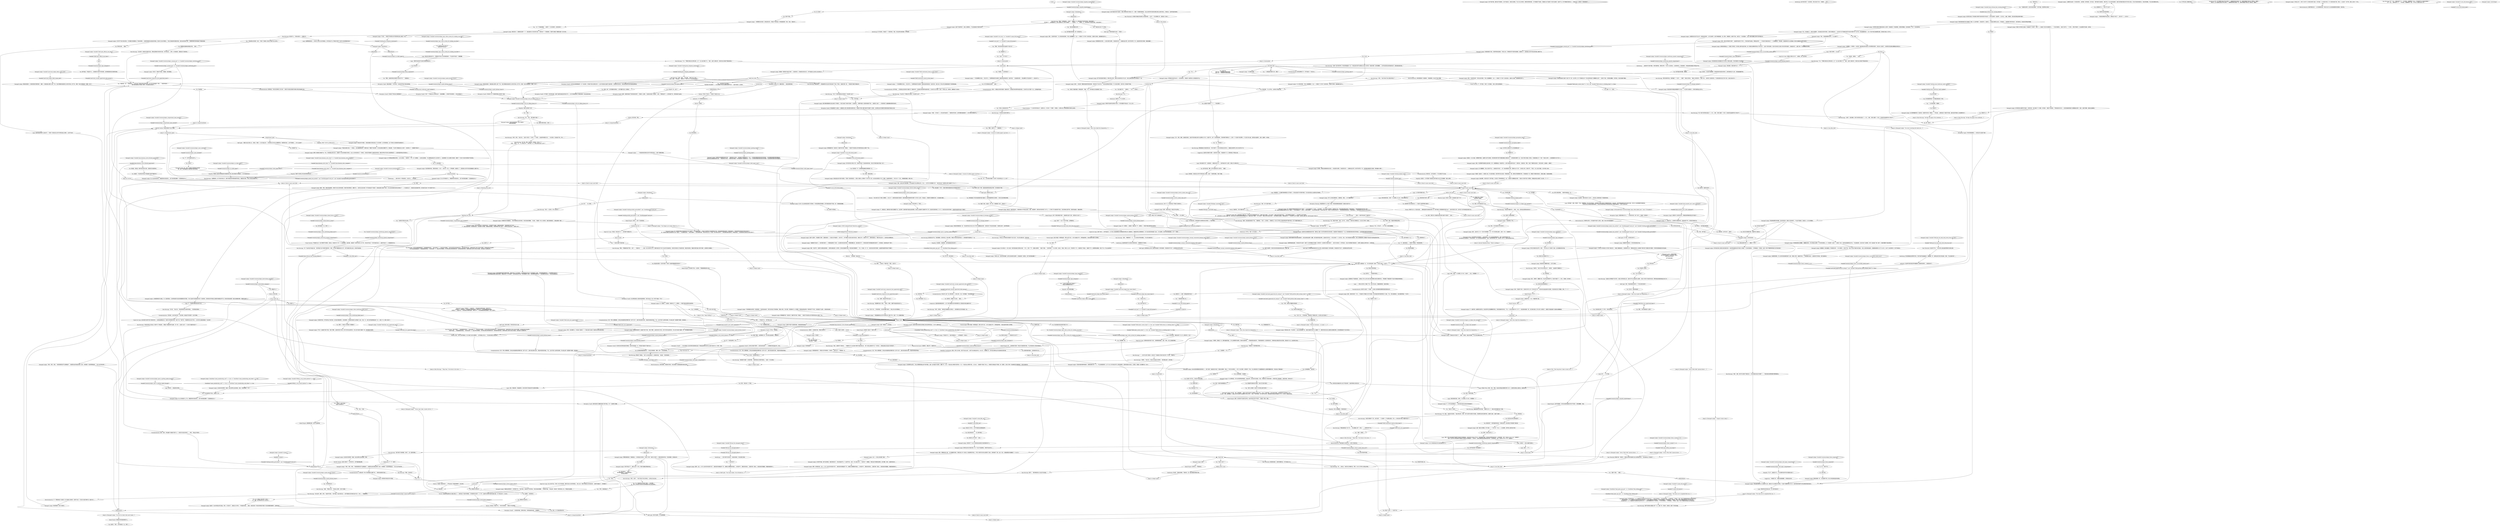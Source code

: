 # INVENTORY / LEDGER OF FAILURE
# Perform a closer inspection of the ledger found in the trash (your official paperwork). Find:
#1. serial number
#2. forms
#3. notes on cases
#4. wife's letter
#5. toilet smell
# ==================================================
digraph G {
	  0 [label="START"];
	  1 [label="input"];
	  2 [label="Kim Kitsuragi: “是啊，你还真是有够孩子气的，”他嘟哝到。“为你——还有我——辩解的话，RCM几乎所有人都会使用这种*标题*系统。除了字母数字编码之外。”"];
	  3 [label="Damaged Ledger: 他和他的搭档J.M.（只提到了缩写名）有天晚上接听电话的时候，被一群维拉洛博斯的帮派分子给打死了。这是个悲伤的故事，而且并没有真正记录在*你的*案件档案中。别拖延时间了，赶紧了解一下水烟雅座凶杀案吧。"];
	  4 [label="You: 傻不拉唧的。"];
	  5 [label="Damaged Ledger: 是啊，真的挺垃圾。总之——有个20多岁的年轻男子死了，被发现的时候脑袋开了花。就躺在水烟雅座的地板上。当时是中午。里面没有其他人。是那天唯一的客人。他的身体非常健康，好像是电影制作人。"];
	  6 [label="You: 他抽了水烟，站起来，晕了过去，脑袋撞到了桌子，然后死了？"];
	  7 [label="Damaged Ledger: 没错。你在警察学校接受过这种训练。每个人都需要挑选一种民事专业，这样才能保证城市的运行：消防安全，急救训练，等等。你选了*建筑安全标准*。而它告诉你，这栋楼——要塌了。"];
	  8 [label="Damaged Ledger: 正如我们所说。你不能*阻止*他们回去，因为他们都很恨你。他们鄙视你。觉得是你把他们从家里赶了出来。每过一天，他们对你的鄙视就加深一点——每过一天，更多人回去了。"];
	  9 [label="Interfacing: ……实际*依然*没有发生。去他妈的隔间。你应该把它丢掉。"];
	  10 [label="Damaged Ledger: Variable[\"plaza.tribunal_kim_warning_failure\"]"];
	  11 [label="Variable[\"plaza.tribunal_kim_warning_failure\"]", shape=diamond];
	  12 [label="!(Variable[\"plaza.tribunal_kim_warning_failure\"])", shape=diamond];
	  13 [label="You: 点点头，回到案件笔记上。"];
	  14 [label="Damaged Ledger: Variable[\"inventory.ledger_concept_commented_keeping_toilet_paper\"]"];
	  15 [label="Variable[\"inventory.ledger_concept_commented_keeping_toilet_paper\"]", shape=diamond];
	  16 [label="!(Variable[\"inventory.ledger_concept_commented_keeping_toilet_paper\"])", shape=diamond];
	  17 [label="Damaged Ledger: Variable[\"inventory.ledger_maybe_kitchen_tissue\"]"];
	  18 [label="Variable[\"inventory.ledger_maybe_kitchen_tissue\"]", shape=diamond];
	  19 [label="!(Variable[\"inventory.ledger_maybe_kitchen_tissue\"])", shape=diamond];
	  20 [label="Half Light: 你的击杀数。你的肯定有击杀人数。"];
	  21 [label="You: 再次浏览案件档案。"];
	  22 [label="justincase"];
	  23 [label="Damaged Ledger: 你感觉到后脑勺的那个东西了吗？那一点点声音，那一声安静的尖叫？你已经觉得这是个挺糟糕的主意了，尤其到了现在，感觉更加糟糕。你尽管试，现在你是看不懂的。"];
	  24 [label="Damaged Ledger: 这是你在垃圾箱里找到的手册：塑料板上挂着一些可怜的黄色和白色的纸张，被金属夹子勉强固定在了一起。那丝微弱的便池清洁剂的味道，让这般凄惨的模样变得完整起来。"];
	  25 [label="Damaged Ledger: 这是一种隐喻——对你来说。"];
	  26 [label="You: 浏览*白色*的纸。"];
	  27 [label="You: 也许是厨房用纸？它们看起来基本是一样的。"];
	  28 [label="Damaged Ledger: Variable[\"whirling.sense_bathroom_smell_smelled\"]"];
	  29 [label="Variable[\"whirling.sense_bathroom_smell_smelled\"]", shape=diamond];
	  30 [label="!(Variable[\"whirling.sense_bathroom_smell_smelled\"])", shape=diamond];
	  31 [label="Damaged Ledger: Variable[\"whirling.kim_hologram_mentioned\"]"];
	  32 [label="Variable[\"whirling.kim_hologram_mentioned\"]", shape=diamond];
	  33 [label="!(Variable[\"whirling.kim_hologram_mentioned\"])", shape=diamond];
	  34 [label="Jump to: [ledger main]"];
	  35 [label="Jump to: [Damaged Ledger: \"The tasks you've completed flow out...\"]"];
	  36 [label="commit hub"];
	  37 [label="Half Light: 你喜欢肮脏的*凶杀*，不是吗？"];
	  38 [label="Kim Kitsuragi: “没关系。”他点点头，然后转回到自己的案件档案上。“我们都会犯错的。”"];
	  39 [label="Drama: 你看不出*大人*已经对这些……粗制滥造的东西感到厌倦了吗？案件档案上清清楚楚地写着*RAC*。这些可是官方文件。跟*官方*文件争辩是没有意义的。"];
	  40 [label="Logic: 不，字母数字编码是HDB开头的。"];
	  41 [label="You: 公共猥琐罪。"];
	  42 [label="Damaged Ledger: 不，那是伯克。莱斯利的*把戏*是裸露下体，还记得吗？如果你都不能把这些理清楚，那还怎么能破获*无解案件*呢？呃，最后其实挺简单的。有一天，当伯克攻击你的手册时，这起案件就变得*相当*不滑稽了。"];
	  43 [label="Inland Empire: 那是因为你知道结果是什么。"];
	  44 [label="Damaged Ledger: 你看见两张票根和一张手工明信片。\n你看见两张票根。"];
	  45 [label="You: “不行。”"];
	  46 [label="You: “好吧，那就保留这个。”"];
	  47 [label="Damaged Ledger: Variable[\"TASK.open_official_case_done\"]"];
	  48 [label="Variable[\"TASK.open_official_case_done\"]", shape=diamond];
	  49 [label="!(Variable[\"TASK.open_official_case_done\"])", shape=diamond];
	  50 [label="Damaged Ledger: 是的——现在唯一要做的就是填写那些表格，然后把它们*交给*别人：给违法犯罪者的罚款单，坏人的走访需求，还有*死人*的现场尸检表。"];
	  51 [label="Jump to: [ledger main]"];
	  52 [label="Damaged Ledger: 米尔斯不知道。看不见的刺客。电影的事泡汤了。吧台的姑娘干的。什么都不符合。诡异。男人就这么死了。于是你去了一趟雅座。你看见桌子周围有些靠垫。桌子很矮，很沉，边缘非常尖锐……"];
	  53 [label="You: 在呼叫我的那个房间里面吗？"];
	  54 [label="Damaged Ledger: Variable[\"inventory.ledger_white_interfacing_failed_once\"]"];
	  55 [label="Variable[\"inventory.ledger_white_interfacing_failed_once\"]", shape=diamond];
	  56 [label="!(Variable[\"inventory.ledger_white_interfacing_failed_once\"])", shape=diamond];
	  57 [label="Damaged Ledger: 反正精神健康手册（包括失忆）跟损坏的手册一样破旧。一个笔记板，上面耷拉着一堆湿乎乎的纸。最好还是不要在它上面浪费时间了。"];
	  58 [label="Damaged Ledger: Variable[\"TASK.watermark_stand_in_front_done\"]"];
	  59 [label="Variable[\"TASK.watermark_stand_in_front_done\"]", shape=diamond];
	  60 [label="!(Variable[\"TASK.watermark_stand_in_front_done\"])", shape=diamond];
	  61 [label="Damaged Ledger: Variable[\"whirling.necktie_personified\"]  and  CheckEquipped(\"neck_tie\")"];
	  62 [label="Variable[\"whirling.necktie_personified\"]  and  CheckEquipped(\"neck_tie\")", shape=diamond];
	  63 [label="!(Variable[\"whirling.necktie_personified\"]  and  CheckEquipped(\"neck_tie\"))", shape=diamond];
	  64 [label="Damaged Ledger: Variable[\"tc.du_bois\"]  or  Variable[\"tc.name_full_harrier\"]"];
	  65 [label="Variable[\"tc.du_bois\"]  or  Variable[\"tc.name_full_harrier\"]", shape=diamond];
	  66 [label="!(Variable[\"tc.du_bois\"]  or  Variable[\"tc.name_full_harrier\"])", shape=diamond];
	  67 [label="Damaged Ledger: 有一张厕纸——或者是一张餐巾纸？不，是厕纸——*绝望*地粘在塑料笔记板背后。"];
	  68 [label="Damaged Ledger: 嗯，很酷的厕纸……我是说厨房用纸。"];
	  69 [label="You: “一定是它束缚了我的风格。”"];
	  70 [label="You: 暂时先忘掉这个——其他部分怎么样了？"];
	  71 [label="Damaged Ledger: Variable[\"plaza.kineema_intro_done\"]  or  Variable[\"plaza.kineema_intro_complete\"]"];
	  72 [label="Variable[\"plaza.kineema_intro_done\"]  or  Variable[\"plaza.kineema_intro_complete\"]", shape=diamond];
	  73 [label="!(Variable[\"plaza.kineema_intro_done\"]  or  Variable[\"plaza.kineema_intro_complete\"])", shape=diamond];
	  74 [label="Empathy: 警督担心最后的结果就是你去瞎摆弄他汽車上那对娇弱的可折叠前灯。它们可是他的宝贝。"];
	  75 [label="Jump to: [ledger main]"];
	  76 [label="Damaged Ledger: 它们并不*完全*是白色的。它们被阳光和酒精染上了斑驳的黄色，上面密密麻麻的全是蓝色的笔迹。墨水渗入到水印图案上，将自己的触角伸向整张页面。纸张本身有很多方格，上面那些暗红色的线组成了简短的段落。"];
	  77 [label="You: “好吧，我用这只蹩脚的铅笔就好……”"];
	  78 [label="Damaged Ledger: IsKimHere()"];
	  79 [label="IsKimHere()", shape=diamond];
	  80 [label="!(IsKimHere())", shape=diamond];
	  81 [label="Kim Kitsuragi: “很好。那个还挺不错的……”"];
	  82 [label="Damaged Ledger: U4大小的纸张挂在拧在木板顶部的夹子上。"];
	  83 [label="You: 等等……HDB41？难道不是：‘警官，分局’吗？"];
	  84 [label="Damaged Ledger: 这是一幅巨大的壁画。两个轮廓——一个男人和一个女人——正在拥吻。割开两人身形的文字是："];
	  85 [label="Damaged Ledger: 没人在乎你相信什么，拿着厕所味手册的男人。接下来你想处理哪个？还是就到此为止？"];
	  86 [label="You: 取出票根。"];
	  87 [label="Jump to: [compartmenthub]"];
	  88 [label="You: 打开它。"];
	  89 [label="You: 但是它会让我感到*开心*……"];
	  90 [label="Shivers: 出来吧。"];
	  91 [label="Esprit de Corps: 在41分局下面，打字机一直工作到深夜，警官们走在大台阶和桥面上。很久之后，明信片降落在冰冷的海水里，上面的字迹融化了。材料解体了。"];
	  92 [label="Kim Kitsuragi: “好吧，好吧。”他点点头。“这是个好名字，不过有*一个*问题——这起案件跟落日无关。一点也没有。完全毫无干系。所以……”"];
	  93 [label="You: “让我猜猜——吊人？”"];
	  94 [label="You: “是啊，没感觉。”"];
	  95 [label="Damaged Ledger: Variable[\"inventory.ledger_maybe_kitchen_tissue\"]"];
	  96 [label="Variable[\"inventory.ledger_maybe_kitchen_tissue\"]", shape=diamond];
	  97 [label="!(Variable[\"inventory.ledger_maybe_kitchen_tissue\"])", shape=diamond];
	  98 [label="logic_fix_false"];
	  99 [label="Jump to: [Damaged Ledger: \"Like a fan of gills the chequered p...\"]"];
	  100 [label="Perception (Smell): 跟你找到的口香糖包装纸*非常*相似。同一个品牌的口香糖……"];
	  101 [label="Jump to: [ledger main]"];
	  102 [label="You: 继续阅读。"];
	  103 [label="Jump to: [case_files_hub]"];
	  104 [label="Jump to: [case_files_hub]"];
	  105 [label="You: 他肯定抽了不少。"];
	  106 [label="Damaged Ledger: 这个挺糟糕的。离41分局并不远——加姆洛克中央区——有一栋8层楼高的公寓，里面有200个住户。当时是1月份，隆冬时节。下雪天。有人正在打老婆。大约半夜三点钟。"];
	  107 [label="Damaged Ledger: 也许不是今晚。甚至也许不是明天。也许不是后天，但是它会倒塌。不过几天之内的事。依照自然规律来看，它不倒塌是不可能的。里面那200户居民呢？他们也会跟它一起掉下去。那个嘴唇被打破的女人，打她的丈夫，还有另一个房间的孩子……"];
	  108 [label="Damaged Ledger: 走廊里的醉鬼。你上去的时候电梯里的那个女孩。楼梯上欢笑、抽烟的年轻人。公寓隔壁的夫妻——就是他们打的电话。他们全都会死。"];
	  109 [label="Damaged Ledger: 你的警长把他们安置在南部10公里外一栋被烧毁一半的建筑里。那里有黑霉菌，还没有屋顶。不过——总比死好吧。"];
	  110 [label="You: 他们看起来真的酷。像一支摇滚乐队。"];
	  111 [label="Kim Kitsuragi: “没事的。”他点点头，然后又忙活起自己的案件。“我们都会这样，迟早的事。”"];
	  112 [label="Inland Empire: 通常都很无聊。我们不会那样做。"];
	  113 [label="Damaged Ledger: Variable[\"TASK.enter_cavern_done\"] == true  and  Variable[\"TASK.return_to_whirling_done\"] == false"];
	  114 [label="Variable[\"TASK.enter_cavern_done\"] == true  and  Variable[\"TASK.return_to_whirling_done\"] == false", shape=diamond];
	  115 [label="!(Variable[\"TASK.enter_cavern_done\"] == true  and  Variable[\"TASK.return_to_whirling_done\"] == false)", shape=diamond];
	  116 [label="Volition: 首先，你有*生意*要处理。至少先跟工会老大聊聊吧……我不能阻止你太久，不过现在的借口已经足够了。"];
	  117 [label="Inland Empire: 在悲惨的下面——是恐怖。不要看那颗蓝色的心脏。"];
	  118 [label="Perception (Smell): 可不是嘛！还有其他证据。褴褛飞旋用的就是这种清洁片剂——也许手册就是掉进了那里的厕所？而且还是你扔的。"];
	  119 [label="Perception (Smell): 你的鼻子不明白自己哪里做错了。"];
	  120 [label="Damaged Ledger: Variable[\"yard.trash_concept_apperwork_style_answer\"]"];
	  121 [label="Variable[\"yard.trash_concept_apperwork_style_answer\"]", shape=diamond];
	  122 [label="!(Variable[\"yard.trash_concept_apperwork_style_answer\"])", shape=diamond];
	  123 [label="Conceptualization: 你在说什么呢？没人想伤害你——现实点吧，兄台！好好整理一下那本警察手册！"];
	  124 [label="You: 我要做的是重新搞清楚这件事。（放弃。）"];
	  125 [label="Kim Kitsuragi: 沉默不语的他从圆圈上取下一支，递给了你。笔很冷，很忧郁，做好了书写的准备。"];
	  126 [label="Damaged Ledger: “检查受害人尸体。”"];
	  127 [label="Damaged Ledger: 有三种。最上面的是违规行为罚款单，中间的是警局传唤通知，最下面的是现场尸检表。每一个都很容易理解。"];
	  128 [label="You: “金，看，*现场尸检*。”"];
	  129 [label="Damaged Ledger: 轻薄透明的复印纸——大部分是荧光黄色，有些是亮红色——全都装在盒子里，像行军的军队一样。这些是你的官方表格，很容易理解……"];
	  130 [label="Damaged Ledger: Variable[\"inventory.ledger_hl_teenage_murder\"]"];
	  131 [label="Variable[\"inventory.ledger_hl_teenage_murder\"]", shape=diamond];
	  132 [label="!(Variable[\"inventory.ledger_hl_teenage_murder\"])", shape=diamond];
	  133 [label="Kim Kitsuragi: 他笑了。“我祈祷他的亲人永远也不会知道。”"];
	  134 [label="Jump to: [board hub]"];
	  135 [label="Damaged Ledger: 塑料发出的光芒像天青石一样，不过它不是透明的。你看不到它的中心……"];
	  136 [label="Jump to: [ledger main]"];
	  137 [label="initials_hub_here"];
	  138 [label="You: 水烟雅座凶杀案"];
	  139 [label="Damaged Ledger: 你还在等什么？只要……"];
	  140 [label="Damaged Ledger: Variable[\"inventory.ledger_shivers_threw_away\"]"];
	  141 [label="Variable[\"inventory.ledger_shivers_threw_away\"]", shape=diamond];
	  142 [label="!(Variable[\"inventory.ledger_shivers_threw_away\"])", shape=diamond];
	  143 [label="Endurance: 不！不！抓紧了。"];
	  144 [label="Kim Kitsuragi: “哈！没错。”他其实并没有笑。“我必须告诉你，警官，我不太欣赏*讽刺性*的标题。其他警官会用它做参考的。如果叫‘白痴’，或者‘牛皮精’……”"];
	  145 [label="Kim Kitsuragi: “你确定吗？我觉得挺好用的……”"];
	  146 [label="You: 继续阅读。"];
	  147 [label="Empathy: 实际上是需要的。你冒犯到他了。"];
	  148 [label="Damaged Ledger: 是啊。总之——有个20多岁的年轻男子死了，被发现的时候脑袋开了花。就躺在水烟雅座的地板上。当时是中午。里面没有其他人。是那天唯一的客人。他的身体非常健康，好像是电影制作人。"];
	  149 [label="Damaged Ledger: 谁知道呢。那些页面不见了。下一个？"];
	  150 [label="Half Light: 这张厕纸会让所有人看到你到底是个怎样的废物。你到底有多不在乎。这张厕纸会惩罚全世界。"];
	  151 [label="Damaged Ledger: Variable[\"inventory.shittyboolean\"]"];
	  152 [label="Variable[\"inventory.shittyboolean\"]", shape=diamond];
	  153 [label="!(Variable[\"inventory.shittyboolean\"])", shape=diamond];
	  154 [label="You: 我是个警察。这是警察的工作。我只是在追查线索，你懂的吧？"];
	  155 [label="You: （让它留在那里，多酷啊。）"];
	  156 [label="Damaged Ledger: 如果你*希望*它是厨房用纸，那就是厨房用纸咯。"];
	  157 [label="You: 闻闻手册。"];
	  158 [label="You: 我不知道，不知道为什么，在我看来它有种不祥的感觉。就好像里面有些东西想伤害我。"];
	  159 [label="You: “比如——举个例子？”"];
	  160 [label="Logic: 你应该把灯打开，站到前面——看看会发生什么。上面可能会有什么信息，他称之为*卤素水印*。"];
	  161 [label="Kim Kitsuragi: 他没说什么。只是站在那儿——看着它们。"];
	  162 [label="Damaged Ledger: 待办事项和已完成事项——现实的构成。对于公民武装的警探来说，这是一种非常有用的工具。\n待办事项和已完成事项——现实的构成。对于公民武装的警探来说，这是一种非常有用的工具。现在唯一剩下的，就是给这起案件命名。"];
	  163 [label="You: 还有吗？"];
	  164 [label="Kim Kitsuragi: “好吧。当然了。”他又开始忙乎自己的笔记，让你自己忙自己的。"];
	  165 [label="You: “他出什么事了？”"];
	  166 [label="You: 你说是什么颜色？"];
	  167 [label="Logic: 档案里每一个字母数字编码都是以它开始的——而且这些是*你*的案件档案。可以肯定的说H.D.B是你名字的缩写。"];
	  168 [label="You: 我可以稍后再看。（把案件档案放在一边。）"];
	  169 [label="You: 崩溃的公寓"];
	  170 [label="Damaged Ledger: 不管怎么说，这在区域内都是一起罕见的民事活动案件。还有最后的一致意见。接下来你想处理哪个？"];
	  171 [label="Damaged Ledger: 根据案件档案显示，你并没有找到设计者。"];
	  172 [label="Damaged Ledger: *他朝我们冲过来*——*是冲我们来的*——*我想他是想杀了伯克*。在试图杀死伯克的时候，你慢慢清醒过来。透水隔间打开了。你用伯克那可怜的膝盖骨把它砸开了。好消息是，伯克再也走不了路了。"];
	  173 [label="Half Light: 杀了他们。他们把它弄坏了。"];
	  174 [label="Horrific Necktie: 听起来好像并不会太*有趣*。"];
	  175 [label="compartmenthub"];
	  176 [label="Half Light: 你的手在颤抖。肾上腺素激增。"];
	  177 [label="You: 把它放回去。"];
	  178 [label="Damaged Ledger: Variable[\"inventory.ledger_shivers_inside_come_out\"]"];
	  179 [label="Variable[\"inventory.ledger_shivers_inside_come_out\"]", shape=diamond];
	  180 [label="!(Variable[\"inventory.ledger_shivers_inside_come_out\"])", shape=diamond];
	  181 [label="Volition: 不是为了你自己——而是为了瑞瓦肖人民。"];
	  182 [label="Damaged Ledger: “吻你，吻你，吻你。”你感觉肺里的空气全都被抽干，大脑里的血液也被全部吸了出来。你周围的一切变得黑暗起来。一些小白点开始浮现……"];
	  183 [label="You: 抓紧了。"];
	  184 [label="Kim Kitsuragi: “警探，你还好吧？”"];
	  185 [label="Esprit de Corps: 这本该是为本案*命名*的绝佳时机——倘若曷城警督在场，你就可以和他相互协调，达成一致。可他不在，你就算命名也无济于事……也许你可以稍后再回顾一下这件事？"];
	  186 [label="Interfacing: 这本手册只配了一支旧铅笔。用它应该也*可以*，勉强吧……不过……"];
	  187 [label="Damaged Ledger: Variable[\"inventory.ledger_concept_pen\"]  or  Variable[\"inventory.ledger_interfacing_pen\"]"];
	  188 [label="Variable[\"inventory.ledger_concept_pen\"]  or  Variable[\"inventory.ledger_interfacing_pen\"]", shape=diamond];
	  189 [label="!(Variable[\"inventory.ledger_concept_pen\"]  or  Variable[\"inventory.ledger_interfacing_pen\"])", shape=diamond];
	  190 [label="You: 抽它能抽嗨吗？"];
	  191 [label="Damaged Ledger: 是啊，他喜欢水烟。他的名字叫史蒂文。"];
	  192 [label="Jump to: [back to main cases hub]"];
	  193 [label="Perception (Smell): 你没有垃圾-厕所恶臭的恋物癖，而且你也知道这一点。你的鼻子他妈的*不喜欢*这个。"];
	  194 [label="Damaged Ledger: *更*酷了。"];
	  195 [label="Damaged Ledger: Variable[\"TASK.find_your_paperwork_done\"]"];
	  196 [label="Variable[\"TASK.find_your_paperwork_done\"]", shape=diamond];
	  197 [label="!(Variable[\"TASK.find_your_paperwork_done\"])", shape=diamond];
	  198 [label="Damaged Ledger: 直面这种凄凉吧！这就是*你的*手册。你是个警察，这是你的官方手册。是*你*用手亲自填写的，所以它的*恶臭*也像你一样。而且看起来也像你。"];
	  199 [label="You: 闭嘴，鼻子。我不需要你的帮助——我不需要*任何人*的帮助！"];
	  200 [label="Kim Kitsuragi: “很抱歉听到这个消息。”有那么一瞬间，他都不知道该回复些什么。"];
	  201 [label="Kim Kitsuragi: “好吧，没问题。”他转身开始整理自己的笔记——把你跟你自己的手册留在一起。"];
	  202 [label="Damaged Ledger: Variable[\"yard.trash_composure_how_paperwork_style\"]"];
	  203 [label="Variable[\"yard.trash_composure_how_paperwork_style\"]", shape=diamond];
	  204 [label="!(Variable[\"yard.trash_composure_how_paperwork_style\"])", shape=diamond];
	  205 [label="Esprit de Corps: 在某个地方——而不是此地——乐于助人的曷城警督正在他那蓝色的笔记本上做着笔记。随着他的笔记本微微倾斜，有个发光的矩形物体露了出来。关于这种事，他可以给你提些建议。在下一个瞬间……"];
	  206 [label="Damaged Ledger: “走访餐厅经理。”"];
	  207 [label="You: 检查文件里的笔迹。"];
	  208 [label="Interfacing: 有了那支笔，你就成了一个游荡剑客，哈里。而且这种归纳觉很好，很*完整*。"];
	  209 [label="Visual Calculus: 不知道怎么的，有点*教育学*的感觉。很仓促。肯定是只为了你一个人能够看懂。这些线条，像是某个*经常*用手的人写下的，而且还开发出了一种只有他们自己——或者*你自己*——才能破译的方式。"];
	  210 [label="Damaged Ledger: Variable[\"inventory.ledger_interfacing_opened_compartment\"]"];
	  211 [label="Variable[\"inventory.ledger_interfacing_opened_compartment\"]", shape=diamond];
	  212 [label="!(Variable[\"inventory.ledger_interfacing_opened_compartment\"])", shape=diamond];
	  213 [label="You: 阅读一份案件档案需要多久？"];
	  214 [label="You: 现在唯一剩下的，只有资产阶级在肆虐。"];
	  215 [label="Damaged Ledger: 又名莱斯利&伯克，又名公然猥亵酒鬼&财产损坏酒鬼，这是一起*被诅咒*的案件。整整十年，它从一个毫无戒心的警官手里传到一个又一个毫无戒心的警官手里。1月29日，*无解案件*落到了你头上。你接受它的理由还不清楚。每一位警官，还有几乎每一位加姆洛克市民都知道，它是无法解决的。"];
	  216 [label="Damaged Ledger: 你觉得是谁？"];
	  217 [label="Jump to: [Damaged Ledger: \"You see two ticket stubs and a hand...\"]"];
	  218 [label="Damaged Ledger: 你听见外面的风在呼号。突然，一阵大风从马丁内斯吹了进来，拍打着路标和百叶窗。"];
	  219 [label="Jump to: [Damaged Ledger: \"Your fingers are sweaty. There is a...\"]"];
	  220 [label="Jump to: [Damaged Ledger: \"\"Every step I take, it grows. By th...\"]"];
	  221 [label="You: “吊人。”"];
	  222 [label="You: “金，我给这个案子想了个名字。”\n“金，抱歉。我们再给案子起个名字好吗？”"];
	  223 [label="whatnohub"];
	  224 [label="You: 继续。"];
	  225 [label="You: 我去敲每一户的门，跟他们解释承重垂线的运作原理是怎样的？"];
	  226 [label="Jump to: [ledger main]"];
	  227 [label="Damaged Ledger: Variable[\"XP.find_a_way_inside_harbour\"] == false"];
	  228 [label="Variable[\"XP.find_a_way_inside_harbour\"] == false", shape=diamond];
	  229 [label="!(Variable[\"XP.find_a_way_inside_harbour\"] == false)", shape=diamond];
	  230 [label="You: （把它扯下来。）"];
	  231 [label="Damaged Ledger: Variable[\"yard.trash_ledger_didnt_wanna_talk\"]"];
	  232 [label="Variable[\"yard.trash_ledger_didnt_wanna_talk\"]", shape=diamond];
	  233 [label="!(Variable[\"yard.trash_ledger_didnt_wanna_talk\"])", shape=diamond];
	  234 [label="Jump to: [ledger main]"];
	  235 [label="You: “我是说舌头。”"];
	  236 [label="Kim Kitsuragi: “无聊？试试*危险*吧。你应该彻底盘查一边——保证这些东西不会落到RCM敌人的手里：有组织犯罪，甚至更糟糕……官方笔记里包含告密者的名字，甚至是卧底的信息。”"];
	  237 [label="You: “警督，这就是你提过的那种*全息水印*吗？”（指着贴纸。）"];
	  238 [label="Damaged Ledger: 在背面，你看见轻薄透明的复印纸——有些是荧光黄色，有些是亮红色——全都装在盒子里，像行军的军队一样。这些看起来像是官方表格，等待着被人填满……"];
	  239 [label="You: 等有机会吧。（接受）"];
	  240 [label="Damaged Ledger: 上面偶尔会出现一个红色的印章，上面写着：案件档案；文字记录。*案件档案*本身很多。你数了数，有100多张浸透的、皱巴巴的预留页面在你手中四分五裂。它们似乎组织地很充分，而且非常密集，不过大部分都难以辨认。"];
	  241 [label="Half Light: 请容我说一句，*也*去你妈的吧！最后一个在纸上划出了一道口子。"];
	  242 [label="case_files_hub"];
	  243 [label="Kim Kitsuragi: “哈？”他从笔记中抬起头来。“接手两起*复杂*的案件是挺多的，没错。你*真的*需要督促自己才行。我不会建议你这么做。以免你开始犯错。”"];
	  244 [label="Pain Threshold: 仓促间写下的。一场让你的心跳加速到黑暗终点线的比赛。"];
	  245 [label="Damaged Ledger: “把尸体放下来。”"];
	  246 [label="You: “为什么会这样？”"];
	  247 [label="Damaged Ledger: 蓝色。"];
	  248 [label="You: 摇晃手册。"];
	  249 [label="You: 打开笔记板上隐藏的隔间。"];
	  250 [label="You: Variable[\"inventory.ledger_interfacing_opened_compartment\"]"];
	  251 [label="Variable[\"inventory.ledger_interfacing_opened_compartment\"]", shape=diamond];
	  252 [label="!(Variable[\"inventory.ledger_interfacing_opened_compartment\"])", shape=diamond];
	  253 [label="Interfacing: ……最后你并*没有*做到。你挤压塑料板，想把它弄开，不过什么也没发生。之后是弯折它。然后是砸它。但是这破玩意就是卡得纹丝不动。"];
	  254 [label="Interfacing: 嗯。这个双面笔记板似乎有点错位了。就像脱离滑轨的抽屉一样。如果你用膝盖*弯曲*这个塑料板，慢慢的……\n放松点。这个双面笔记板似乎有点错位了。就像脱离滑轨的抽屉一样。如果你用膝盖*弯曲*这个塑料板，慢慢的……"];
	  255 [label="Interfacing: ……隔间*啪*的一声回到原位。应该可以……你知道的……"];
	  256 [label="You: 妈的，你个混账是想自杀吗。"];
	  257 [label="You: 把明信片扔进风中。"];
	  258 [label="You: 我把它拿到外面去。[离开。]"];
	  259 [label="You: “说吧。”"];
	  260 [label="You: “很可靠的名字。”"];
	  261 [label="Conceptualization: 它说：所有人都看看我，还有这本粘着厕纸的警察手册！我不*在乎*。我的手册无精打采的，闻起来有便池的味道。"];
	  262 [label="Jump to: [Damaged Ledger: \"Like a fan of gills the chequered p...\"]"];
	  263 [label="Kim Kitsuragi: “两起？”他扬起眉头。“很多了。顺便说一句，我的意思并不是说你有错。我有些冒昧了。”\n“那*很多*了。这种数量的话，就可以解释水印上你的‘结案数’了……”他停顿了一下。“顺便说一句，我的意思并不是说你有错。我有些冒昧了。”"];
	  264 [label="You: “警督，你有没有给我们这起案子*命名*呢？”"];
	  265 [label="Damaged Ledger: Variable[\"tc.name_full_harrier\"]"];
	  266 [label="Variable[\"tc.name_full_harrier\"]", shape=diamond];
	  267 [label="!(Variable[\"tc.name_full_harrier\"])", shape=diamond];
	  268 [label="Damaged Ledger: Variable[\"whirling.raphael_said\"]"];
	  269 [label="Variable[\"whirling.raphael_said\"]", shape=diamond];
	  270 [label="!(Variable[\"whirling.raphael_said\"])", shape=diamond];
	  271 [label="Damaged Ledger: 阅读这些应该*非常*有意思，不是吗？我的意思是——受害人的额头上好像有个*方形*的入口伤。她已经在那里坐了好几个星期。在她那张摇椅上。头骨上有一个方孔，两眼凝视墙壁，嘴巴大张。"];
	  272 [label="Damaged Ledger: 约瑟夫·米尔斯正在调查一件他破获不了的案子。独自一人。据说是个真正杀伐果断的人。一个真正的聪明人。调查了差不多，一个月吧——警长不耐烦了。别占着茅坑不拉屎，米尔斯。"];
	  273 [label="You: 事实上，他们看起来像混账。"];
	  274 [label="Esprit de Corps: 在警局检疫所的某个地方，曷城警督侧着身，说到：哎哟。伤口让他痛苦难耐。"];
	  275 [label="Untitled hub (02)"];
	  276 [label="Conceptualization: 总有一天，你会抓住这个带着方口枪的男人。"];
	  277 [label="justincase2"];
	  278 [label="You: 有一个闻的选项啊，所以……"];
	  279 [label="Perception (Smell): 让你自己的鼻子受罪——还是无缘无故的！——对破案是*毫无益处*的，老兄。"];
	  280 [label="You: [把手册放在一边。]"];
	  281 [label="Damaged Ledger: 腐烂食物的酸臭味已经沾染到了纤维素上。现在它组成了体验的*基调*。在此基调上，周围环绕着一些变质肉类的气味——就是死亡本身！——然后喷洒了大量柑橘味的厕所清洁剂。"];
	  282 [label="Kim Kitsuragi: “我也不知道……”他指着破损的笔记。“你应该估算一下，保证所有东西都在。官方笔记里包含告密者的名字，甚至是卧底的信息。如果有些落入到RCM的对手那里，很可能会发生流血事件。”\n“我也不知道……”他指着破损的笔记。“你应该估算一下，保证所有东西都在。官方笔记里包含告密者的名字，甚至是卧底的信息。如果有些落入到RCM的对手那里，很可能会产生黑暗共鸣。”"];
	  283 [label="Jump to: [watermarks]"];
	  284 [label="Kim Kitsuragi: “所有RCM汽車的前灯都是专门设计过的，可以显示卤素水印。我的也是。”"];
	  285 [label="You: 记录下来。\n记录下来——用莉娜给你的那支笔吧。\n记录下来——用警督给你的那支笔吧。"];
	  286 [label="You: 那是多少——如果一周两起新案件的话？"];
	  287 [label="You: 我不想……（回到案件档案上。）"];
	  288 [label="Damaged Ledger: 这是*不加修饰的*。基本上很难辨认，不过还是排成了整齐的队形。"];
	  289 [label="You: 敏锐快速的速度。正是我喜欢的方式。”"];
	  290 [label="Damaged Ledger: Variable[\"yard.need_paperwork_for_autopsy\"]  and  Variable[\"TASK.perform_field_autopsy_done\"] == false"];
	  291 [label="Variable[\"yard.need_paperwork_for_autopsy\"]  and  Variable[\"TASK.perform_field_autopsy_done\"] == false", shape=diamond];
	  292 [label="!(Variable[\"yard.need_paperwork_for_autopsy\"]  and  Variable[\"TASK.perform_field_autopsy_done\"] == false)", shape=diamond];
	  293 [label="Damaged Ledger: 剩下来的恶臭纤维素让人*更加*难以忍受。被夹在木板和其余文书之间，肯定让那些易碎的复写纸逃过了一劫。"];
	  294 [label="the_forms"];
	  295 [label="You: 警局传唤通知。"];
	  296 [label="Kim Kitsuragi: “哦，你是说*标题*。是的，这个嘛……我也会。为我们自己辩解的话——RCM几乎每个人都会。”"];
	  297 [label="You: “不，我不知道你在说什么。”"];
	  298 [label="talking_about_cases"];
	  299 [label="Kim Kitsuragi: “道钉穿透了他的脑袋。他死了。是一起車间事故。”"];
	  300 [label="Damaged Ledger: Variable[\"plaza.annette_post_cards_explained\"]"];
	  301 [label="Variable[\"plaza.annette_post_cards_explained\"]", shape=diamond];
	  302 [label="!(Variable[\"plaza.annette_post_cards_explained\"])", shape=diamond];
	  303 [label="You: 阅读一份案件档案。"];
	  304 [label="Jump to: [back to main cases hub]"];
	  305 [label="You: 其实我已经准备好承认自己不是拉斐尔，就这样继续以后的生活。"];
	  306 [label="You: 我肯定投了（很可能甚至游说过）清除这玩意，因为我完全不相信那个破玩意。"];
	  307 [label="Damaged Ledger: 你是会这么想，不过你错了。在自己家里暴露下体，或者打砸破坏还有什么乐趣呢？不，莱斯利和伯克会在主路和永劫路的拐角，因为那里是他们*行动*的地方。"];
	  308 [label="Damaged Ledger: 没有阻力——或者声音——两块嵌板互相移动起来。隔间打开了。\n没有阻力——或者声音——两块嵌板互相移动起来。隔间打开了。你在里面看到两张票根。\n没有阻力——或者声音——两块嵌板互相移动起来。隔间打开了。你在里面看到两张票根和一张手工明信片。"];
	  309 [label="Shivers: 你浑身上下颤抖不已。一种冰冷的感觉。一股挥之不去的寒意。"];
	  310 [label="Damaged Ledger: 就这样，风从你的指尖将它拾起。寒冷，它们放手了，蜡纸在沙沙作响，一声低柔的耳语……接着，突如其来的一阵狂风将明信片卷到了天空灰蒙蒙的细雨中。远离你身边……"];
	  311 [label="Kim Kitsuragi: “哈？哦，没错。你说名字，挺好的。它怎么了？”\n“好吧。”他退了一步。“为了跨区合作——我们再试一次。你想让我给它起什么名字？”"];
	  312 [label="Kim Kitsuragi: “……也许可以想个再具体一点的名字？你能想点*具体*的名字吗？平凡的。*普通*的。”"];
	  313 [label="Kim Kitsuragi: “哦！其实*我*想的也是这个——吊人。很好，很有力量的一个名字。现在我们这起案件有个好名字了。”"];
	  314 [label="You: “这也太蠢了吧，”（嘲弄到，）“*吊人*。太简单了。”"];
	  315 [label="You: 里面有什么？"];
	  316 [label="You: 等等——约瑟夫·米尔斯是个好警察吗？"];
	  317 [label="You: 而且每过一天，这栋建筑就越接近倒塌的那一天。"];
	  318 [label="Jump to: [ledger main]"];
	  319 [label="You: 好吧，你是对的，它不像。"];
	  320 [label="You: 我喜欢，不过我们就不能对*其他国家*造成严重破坏吗？"];
	  321 [label="Perception (Smell): 如果你知道它被扔进垃圾箱之前还在厕所里泡过，又为什么要闻它呢？"];
	  322 [label="You: 浏览*黄色*的纸。\n再次浏览一下表格。"];
	  323 [label="Damaged Ledger: Variable[\"TASK.style_your_paperwork\"]"];
	  324 [label="Variable[\"TASK.style_your_paperwork\"]", shape=diamond];
	  325 [label="!(Variable[\"TASK.style_your_paperwork\"])", shape=diamond];
	  326 [label="Damaged Ledger: 一个铝块横跨在木板上，压在文件上。它那鳄鱼般的牙齿是唯一能把这些纸张固定在一起的东西。一支普通的铅笔——笔尖磨得几乎已经没有了——连在夹子上。"];
	  327 [label="Kim Kitsuragi: “这要看情况。除了防伪印章之外，我的手册里还附有警局编号和地址。根据签发日期，手册上的信息会略有不同。”"];
	  328 [label="Jump to: [watermarks]"];
	  329 [label="You: “警督。这是什么？”（指着贴纸。）"];
	  330 [label="Damaged Ledger: Variable[\"inventory.ledger_logic_hologram\"]"];
	  331 [label="Variable[\"inventory.ledger_logic_hologram\"]", shape=diamond];
	  332 [label="!(Variable[\"inventory.ledger_logic_hologram\"])", shape=diamond];
	  333 [label="Damaged Ledger: Variable[\"inventory.ledger_greeting_done\"]"];
	  334 [label="Variable[\"inventory.ledger_greeting_done\"]", shape=diamond];
	  335 [label="!(Variable[\"inventory.ledger_greeting_done\"])", shape=diamond];
	  336 [label="You: （点一下页面的数量。）我得开一个正式的案件。还有空间吗？"];
	  337 [label="Physical Instrument: 虹膜颜色。捕食记号。性器官状况。"];
	  338 [label="Damaged Ledger: Variable[\"inventory.ledger_forms_inspected\"]"];
	  339 [label="Variable[\"inventory.ledger_forms_inspected\"]", shape=diamond];
	  340 [label="!(Variable[\"inventory.ledger_forms_inspected\"])", shape=diamond];
	  341 [label="Damaged Ledger: 这本手册是*按年*签发的，封面上残余的部分写着51年——那是一份熔铸的硬纸板。在这之前的所有内容肯定都记录在之前的手册上。简而言之：这种手册还有更多。"];
	  342 [label="You: 回到案件档案上来。"];
	  343 [label="You: 回到其他的烂摊子上面。"];
	  344 [label="You: 荷鲁斯·黛比·贝朗格？\n哈里·黛比·贝朗格？"];
	  345 [label="You: 那些都不是我的名字缩写，我对它们没有*感觉*。"];
	  346 [label="You: 不应该谴责资产阶级。这就是*人性*。"];
	  347 [label="Jump to: [back to main cases hub]"];
	  348 [label="Damaged Ledger: 不知道为什么，这些词语就这么……从你脑海里*一闪而过*。"];
	  349 [label="You: 什么？"];
	  350 [label="You: 朝一旁倒下。"];
	  351 [label="Kim Kitsuragi: 他翻阅着笔记本的页面。“我要叫它吊人了。很高兴我们能解决这个问题。”"];
	  352 [label="You: 再看看手册。"];
	  353 [label="Kim Kitsuragi: “你必须为了*黑暗共鸣*丢掉它？你在想什么呢？”"];
	  354 [label="Jump to: [ledger main]"];
	  355 [label="Damaged Ledger: 不可以！这就是*你的*手册。你是个警察，这是你的官方手册。是*你*用手亲自填写的，所以它的*恶臭*也像你一样。而且看起来也像你。"];
	  356 [label="Damaged Ledger: 不，他很可怕。幽默感也很可怕。绝对是你听过的最糟糕的笑话。真的是强暴你的耳朵。不过——他已经调查*好几个月*了。说这是他的最后一案。说它根本无解。那个凶手人间蒸发了。他整天只知道说那个见鬼的水烟雅座案。"];
	  357 [label="Inland Empire: 不不不……"];
	  358 [label="Jump to: [back to main cases hub]"];
	  359 [label="You: 那好吧。我放弃拉斐尔……"];
	  360 [label="Logic: 那好吧——那就是你应得的。"];
	  361 [label="Damaged Ledger: IsTHCCookingOrFixed(\"detective_costeau\")"];
	  362 [label="IsTHCCookingOrFixed(\"detective_costeau\")", shape=diamond];
	  363 [label="!(IsTHCCookingOrFixed(\"detective_costeau\"))", shape=diamond];
	  364 [label="Damaged Ledger: Variable[\"tc.harry\"]"];
	  365 [label="Variable[\"tc.harry\"]", shape=diamond];
	  366 [label="!(Variable[\"tc.harry\"])", shape=diamond];
	  367 [label="Tutorial Agent: 遗忘手册是一种特殊道具，既可以用于交互，也可以装备在手中，获得装备特效。它就在道具栏里的工具界面。"];
	  368 [label="You: 看看笔记板。"];
	  369 [label="You: 检查厕纸。"];
	  370 [label="Jump to: [ledger main]"];
	  371 [label="Empathy: 他没疯——你手里那个臭纸团让他开始担心自己文书的健康，就这么回事。"];
	  372 [label="You: 划掉你已经完成的事项。"];
	  373 [label="Damaged Ledger: 工作。冲突。困难。加姆洛克地区。这些手写的调查记录可以追溯到51年1月，就是今年。由于一些页面的缺失，具体的数字很难估计——还有一个*古怪的*命名惯例——不过至少有20起，甚至是30起案件。注意，是接手，未完成。"];
	  374 [label="Damaged Ledger: 是的。看来你采用了一种……不如就叫它*粗鲁又文艺*的系统。每次调查的案件编号都写在了边缘。不过，更为显著的是，大部分都附带着一个*名字*。"];
	  375 [label="You: 天啦，它们也是用大写字母写的……"];
	  376 [label="Damaged Ledger: Variable[\"TASK.get_the_dead_body_down_from_the_tree\"]"];
	  377 [label="Variable[\"TASK.get_the_dead_body_down_from_the_tree\"]", shape=diamond];
	  378 [label="!(Variable[\"TASK.get_the_dead_body_down_from_the_tree\"])", shape=diamond];
	  379 [label="Inland Empire: 有吗？感觉好像是*很多*。或者甚至比那个还多。感觉有点*太多*了。"];
	  380 [label="Damaged Ledger: 罚款金额范围在20-250雷亚尔之间。重案允许1000雷亚尔的罚款，不过那个需要特殊文书工作。签发罚款单的细节分布在表格内剩余的部分。"];
	  381 [label="Jump to: [the_forms]"];
	  382 [label="Jump to: [case_files_hub]"];
	  383 [label="Kim Kitsuragi: “我更喜欢*普通*一点的案件数。”他转回到自己的案件档案上。“这是一个方法问题。”"];
	  384 [label="Jump to: [Damaged Ledger: \"Arson. Petty theft. Spousal abuse -...\"]"];
	  385 [label="Jump to: [Damaged Ledger: \"Arson. Petty theft. Spousal abuse -...\"]"];
	  386 [label="You: “金，我的案件似乎采用了某种……命名惯例。”\n“金，我手上所有案件采用的命名惯例跟我们现在这起很相似。”"];
	  387 [label="Jump to: [Damaged Ledger: \"Like a fan of gills the chequered p...\"]"];
	  388 [label="Damaged Ledger: 有什么东西在里面响动，动静很轻。难道……有个隐藏的隔间？"];
	  389 [label="You: 不过HDB是什么？"];
	  390 [label="Perception (Smell): 一丝肉桂的味道，夏季的末尾。你觉得品牌名称是：‘百果蜜饯’。"];
	  391 [label="Shivers: 一张小纸片在马丁内斯上空舞蹈——在它之下，轻柔的海浪拍打着海岸；被战争摧毁的房屋和新*建筑*几乎没什么区别；你抬起头，仰望那片灰蒙蒙的天空，头发油腻又潮湿……"];
	  392 [label="Shivers: 在遥远的街道和8/81高速公路之上——甚至高过了旧鱼市和教堂。它的物质存在消失了。为了你，这座伟大的城市会把它装进口袋。为了你自己好——忘记它。"];
	  393 [label="Damaged Ledger: “悲伤随我迈出的每一步逐渐增长。当走到加油站时，悲伤已经充溢了我的脑海。我踏上轻轨，回头张望，看到集电弓上火花散落。我知道此情此景会一直持续至下午时分，直到我走下42路——回到你的身旁……”"];
	  394 [label="Jump to: [Ancient Reptilian Brain: \"There is nothing.\"]"];
	  395 [label="Damaged Ledger: IsKimHere()"];
	  396 [label="IsKimHere()", shape=diamond];
	  397 [label="!(IsKimHere())", shape=diamond];
	  398 [label="Jump to: [finalizing_the_case]"];
	  399 [label="You: “我没什么*感觉*。”"];
	  400 [label="You: 把手册放在一边。[离开。]"];
	  401 [label="ledgerhub"];
	  402 [label="You: 停下来，把它放回去……"];
	  403 [label="Conceptualization: 可悲的是，这本手册只配了一支旧铅笔。跟这起不朽的案件一点也不相称。"];
	  404 [label="Esprit de Corps: 天知道，我已经尽力了……他尽量不去想起它们。"];
	  405 [label="You: 最后一次——是的。"];
	  406 [label="Damaged Ledger: CheckItem(\"union_membership_card\") == true  or  CheckItem(\"union_membership_card_other\") == true"];
	  407 [label="CheckItem(\"union_membership_card\") == true  or  CheckItem(\"union_membership_card_other\") == true", shape=diamond];
	  408 [label="!(CheckItem(\"union_membership_card\") == true  or  CheckItem(\"union_membership_card_other\") == true)", shape=diamond];
	  409 [label="You: 哪个厕所？"];
	  410 [label="Perception (Smell): 还记得我说楼上浴室的味道很难闻，他们应该派个*诗人*来专门描述一下吗？"];
	  411 [label="Damaged Ledger: IsKimHere()"];
	  412 [label="IsKimHere()", shape=diamond];
	  413 [label="!(IsKimHere())", shape=diamond];
	  414 [label="Kim Kitsuragi: “无论如何，能找到它是我们走运。要保证里面的东西完好无损。官方笔记是……好吧，它们很危险，里面包含了机密信息。”"];
	  415 [label="Conceptualization: 我不知道……你没看见这东西有多*基础*吗？基础的夹子，散发着乏味的厕所味道的纸张。它本来可以在*潇洒*一些的！不管怎么说，继续吧。抱歉我说了这些话。"];
	  416 [label="Jump to: [Damaged Ledger: \"A bunch of sodden papers sag from t...\"]"];
	  417 [label="Kim Kitsuragi: “什么？”警督沉浸在自己的笔记里。过了一会儿他才看到了它。“是的，这是个卤素水印，用来为RCM的财产增加信息的。”"];
	  418 [label="Damaged Ledger: 哦，还有一张*酷炫*的厕纸粘在背后呢。\n哦，还有一张特别酷炫的*厨房用纸*粘在背后呢。"];
	  419 [label="Damaged Ledger: 其他的好像更轻松一些：*坐在意外地点沙发上的人们*和*水烟雅座凶杀案*，甚至还有个罕见的没内容的：*崩溃的公寓*。凶杀贯穿始终。"];
	  420 [label="Electrochemistry: 真希望里面有个讲毒窝的，你就爱那些。能让你*热血*沸腾。"];
	  421 [label="Conceptualization: 确切的说，这不是诗歌——不过诗歌也不太合适。"];
	  422 [label="Logic: ……然后从活页夹上*撕扯*下来，把它们交出去。根据表格种类，是这样没错。"];
	  423 [label="Perception (Sight): 所有印刷体都很小，小到完全可以说是*可爱*。"];
	  424 [label="You: 违规行为罚款单。"];
	  425 [label="Conceptualization: 要完成警察工作，你不用成为一个知识巨人。"];
	  426 [label="You: 就*这样*？"];
	  427 [label="Inland Empire: 这样可能最好。因为HDB感觉像是去年的*坏消息*。感觉很糟糕，老板。"];
	  428 [label="Logic: 可以肯定的说，那些是案件负责警官的名字缩写——*你的*缩写。"];
	  429 [label="You: 继续。"];
	  430 [label="You: 取出明信片。（继续。）\n再次取出明信片——现在你在外面了。\n再次取出明信片。"];
	  431 [label="Jump to: [compartmenthub]"];
	  432 [label="Damaged Ledger: Variable[\"inventory.ledger_inland_throw_it_away\"]"];
	  433 [label="Variable[\"inventory.ledger_inland_throw_it_away\"]", shape=diamond];
	  434 [label="!(Variable[\"inventory.ledger_inland_throw_it_away\"])", shape=diamond];
	  435 [label="Damaged Ledger: 你握住这张明信片，双手颤抖不已。“每天早晨，当我走出门外的时候，你还在我身后酣睡。”上面这样写着。“每当此时，都会有一阵悲伤涌上心头，伴我走向远航路……”"];
	  436 [label="Damaged Ledger: 风带着纪念品吹向远方——前往西南方，直到那个淡紫色的小点彻底消失不见。"];
	  437 [label="Kim Kitsuragi: “太棒了！真的很棒。其实*我*想的也是这个——吊人。很好，很有力量的一个名字。现在我们这起案件有个好名字了。”"];
	  438 [label="Jump to: [Kim Kitsuragi: \"He flips the pages of his notebook....\"]"];
	  439 [label="Damaged Ledger: 不。你不应该回想起它……现在有些东西又出现在你的脑海里了。"];
	  440 [label="Jump to: [back to main cases hub]"];
	  441 [label="You: 我能做什么？"];
	  442 [label="Kim Kitsuragi: “其实——还没有。有什么想法吗？”"];
	  443 [label="Damaged Ledger: Variable[\"inventory.ledger_forms_successfully_exited_once\"]"];
	  444 [label="Variable[\"inventory.ledger_forms_successfully_exited_once\"]", shape=diamond];
	  445 [label="!(Variable[\"inventory.ledger_forms_successfully_exited_once\"])", shape=diamond];
	  446 [label="You: 没错。继续凶杀案。"];
	  447 [label="Damaged Ledger: 没错。这些记录不是很清晰。似乎这起案子你记得特别详尽。所以——*接下来*你想看哪个呢？（因为你对这个*崩溃的公寓*已经做不了什么了。）"];
	  448 [label="You: 但是？"];
	  449 [label="Jump to: [ledger main]"];
	  450 [label="Endurance: 你不会。你是一台*永动机*。"];
	  451 [label="Suggestion: 一种操控工具。只要给出最低数额，大家就会迎合你。"];
	  452 [label="Damaged Ledger: Variable[\"XP.ledger_unsolvable_case\"]"];
	  453 [label="Variable[\"XP.ledger_unsolvable_case\"]", shape=diamond];
	  454 [label="!(Variable[\"XP.ledger_unsolvable_case\"])", shape=diamond];
	  455 [label="Jump to: [compartmenthub]"];
	  456 [label="Damaged Ledger: 有一张厕纸——或者是一张餐巾纸？不，是厕纸——*绝望*地粘在塑料笔记板背后。"];
	  457 [label="You: 那这首诗里有一行是不是用了“喷洒了大量的柑橘味厕所清洁剂”？"];
	  458 [label="Perception (Smell): 也许你应该再稍微留意一点？无论如何，你的鼻子是在试图告诉你——这本手册曾进过褴褛飞旋的厕所，还是被你扔进去的。你房间里的厕所清洁剂就是这股味道。"];
	  459 [label="You: “飞旋旅社的某个人把它扔进垃圾箱了？我不知道。我觉得有点无聊。”"];
	  460 [label="Kim Kitsuragi: “你们也会做彻底盘查吗？”他指着破损的笔记。“你应该估算一下，保证所有东西都在。官方笔记里包含告密者的名字，甚至是卧底的信息。如果有些落入到RCM的对手那里，很可能会发生流血事件。”\n“你们也会做彻底盘查吗？”他指着破损的笔记。“你应该估算一下，保证所有东西都在。官方笔记里包含告密者的名字，甚至是卧底的信息。如果有些落入到RCM的对手那里，很可能会产生黑暗共鸣。”"];
	  461 [label="Damaged Ledger: 老实说：你基本不知道。你很蠢。而且很孤独。"];
	  462 [label="You: “金，你有笔吗？”"];
	  463 [label="Damaged Ledger: Variable[\"tc.date_fifty_one\"]"];
	  464 [label="Variable[\"tc.date_fifty_one\"]", shape=diamond];
	  465 [label="!(Variable[\"tc.date_fifty_one\"])", shape=diamond];
	  466 [label="You: “我的工作量好像是一周两起案件，警督。不过，我不确定自己到底破案了没有。”"];
	  467 [label="Authority: 在这种可悲的混乱里中隐藏着多么美丽的权利啊……你感觉好多了。"];
	  468 [label="Damaged Ledger: Variable[\"inventory.ledger_empathy_handwriting\"]"];
	  469 [label="Variable[\"inventory.ledger_empathy_handwriting\"]", shape=diamond];
	  470 [label="!(Variable[\"inventory.ledger_empathy_handwriting\"])", shape=diamond];
	  471 [label="You: “是那个没错。”（撒谎。）"];
	  472 [label="You: “我手上好像有一起名叫*方形弹孔凶案*的案子。”"];
	  473 [label="Logic: *感情*现在真的不在我们的管辖范围之内。"];
	  474 [label="Inland Empire: 是啊，我们暂时不会插手这件事。HDB代表去年的*坏消息*。它就是一坨屎，老板。"];
	  475 [label="Logic: 用你发明的系统，拼凑一个大约要花上半小时。你想从哪里开始？"];
	  476 [label="You: 我觉得你*想*说的是RAC——*拉斐尔·安普罗修斯·库斯托*。"];
	  477 [label="Jump to: [back to main cases hub]"];
	  478 [label="You: 意外地点的沙发"];
	  479 [label="Damaged Ledger: 莱斯利喝醉的时候总是会脱裤子。伯克会把到处搞得一团糟。他们就喜欢做这种事。这是他们的天性——你无法改变一个人的天性。而且，你也不能把他们锁起来，因为公然猥亵罪和小规模财产损失是不会受到监禁处罚的。"];
	  480 [label="Damaged Ledger: 在那个过程中，手册遭到了破坏。里面的隔间——为透水文件保留的——被卡死了。你不再殴打已经失去意识的伯克，想把它打开，但却打不开了。莱斯利报告说，*警官开始大哭*——当时他正在照看伯克。"];
	  481 [label="Damaged Ledger: 这也是负责的警官（勉强）逃过纪律听证会的原因。结束。你还想再看一个吗？"];
	  482 [label="Damaged Ledger: 薄薄的蜡纸粘在一张硬纸板上。当你拾起它的时候，它发出了树叶一般的沙沙响声——你看见紫色的花朵，花朵的图案，还有胶水印。"];
	  483 [label="Damaged Ledger: 瑞瓦肖海湾吹来一阵悲悯的轻风，扫清你脚下的地面，把报纸高高卷起。你感觉明信片溜了进去……\n不！瑞瓦肖海湾吹来一阵悲悯的轻风，扫清你脚下的地面，把报纸高高卷起。你感觉明信片溜了进去……居然你已经走出来了！就随它去吧……"];
	  484 [label="You: 里面有什么？"];
	  485 [label="You: 把明信片扔进风中。"];
	  486 [label="Damaged Ledger: 你用颤抖的手紧握着它。“每天早晨我走出去的时候，你还在我身后酣睡，”它说到。“我感到一阵小小的悲伤。我把它攥在胸口，沿着远航路一路走……”"];
	  487 [label="You: “落日。”"];
	  488 [label="Damaged Ledger: Variable[\"XP.read_the_damaged_letter\"]"];
	  489 [label="Variable[\"XP.read_the_damaged_letter\"]", shape=diamond];
	  490 [label="!(Variable[\"XP.read_the_damaged_letter\"])", shape=diamond];
	  491 [label="Damaged Ledger: 你凝视着明信片，希望自己的手能移动。它拒绝了。这样太过了。不要再来一次。"];
	  492 [label="Interfacing: 没必要。它看起来很棒。不像你的，是一团还滴着排泄物的污物。"];
	  493 [label="You: 别提了。"];
	  494 [label="Logic: 哈里·杜博阿——H.D.B."];
	  495 [label="You: 等等——怎么回事？"];
	  496 [label="You: 那他在那里*做什么*——整整六个小时？"];
	  497 [label="You: 如果没有，就不会有了。我错了。"];
	  498 [label="Damaged Ledger: 令人厌恶的混账。年轻人是最糟糕的。总之——你接到了关于那个沙发的投诉。或者叫沙发椅。或者随便它是什么。"];
	  499 [label="Damaged Ledger: ……一堆浸透的纸张耷拉在你手中的笔记板上。这是个遗憾的景象。"];
	  500 [label="Damaged Ledger: Variable[\"inventory.ledger_open_to_getting_raphel_thought\"]"];
	  501 [label="Variable[\"inventory.ledger_open_to_getting_raphel_thought\"]", shape=diamond];
	  502 [label="!(Variable[\"inventory.ledger_open_to_getting_raphel_thought\"])", shape=diamond];
	  503 [label="Damaged Ledger: 这也是负责的警官（勉强）逃过纪律听证会的原因。结束。"];
	  504 [label="Jump to: [case_files_hub]"];
	  505 [label="Jump to: [ledger main]"];
	  506 [label="Damaged Ledger: Variable[\"inventory.ledger_perception_toilet\"]"];
	  507 [label="Variable[\"inventory.ledger_perception_toilet\"]", shape=diamond];
	  508 [label="!(Variable[\"inventory.ledger_perception_toilet\"])", shape=diamond];
	  509 [label="You: “我觉得我不想当警察了。”\n“我觉得我不想当警察了——所以我把整个职业生涯都扔进厕所冲走了，就是字面意义上的那种。”"];
	  510 [label="You: “它有一种……不祥的特性。也许我*需要*丢掉它，才能让伟大的杀戮降临……？”"];
	  511 [label="Empathy: 他为你感到抱歉。"];
	  512 [label="Kim Kitsuragi: “是的。”略微停顿了一下。“RCM的前灯特别调整过，可以显示卤素水印。”"];
	  513 [label="Jump to: [Damaged Ledger: \"A bunch of sodden papers sag from t...\"]"];
	  514 [label="Damaged Ledger: Variable[\"inventory.ledger_no_toilet_paper\"]"];
	  515 [label="Variable[\"inventory.ledger_no_toilet_paper\"]", shape=diamond];
	  516 [label="!(Variable[\"inventory.ledger_no_toilet_paper\"])", shape=diamond];
	  517 [label="Damaged Ledger: Variable[\"inventory.ledger_logic_hologram\"]"];
	  518 [label="Variable[\"inventory.ledger_logic_hologram\"]", shape=diamond];
	  519 [label="!(Variable[\"inventory.ledger_logic_hologram\"])", shape=diamond];
	  520 [label="Damaged Ledger: 不太好。一堆湿乎乎的纸张从你手里的笔记板上掉落了下来。"];
	  521 [label="Logic: 等到所有任务完成之后，这个案件就完成了。"];
	  522 [label="Rhetoric: 不过，它们似乎……有一种令人愉悦的模糊感。"];
	  523 [label="Kim Kitsuragi: “呃……我也会。为我们自己辩解的话，警官，RCM几乎所有人都会这样做。”"];
	  524 [label="Jump to: [board hub]"];
	  525 [label="Jump to: [You: \"How long does it take to read a cas...\"]"];
	  526 [label="You: 哈拉姆·达尔罕·宾扎吉？\n哈里·达尔罕·宾扎吉？"];
	  527 [label="Logic: 没错！你可以用边缘的字母数字代码把它们拼凑起来。这些总是以HDB41开头的，然后是起始日期，还有到达犯罪现场的时间。之后是标题。比如：HDB41120117:00（无解案件）。\n没错！至少你可以用边缘的字母数字代码把它们拼凑起来——HDB41，起始日期和到达犯罪现场的时间。之后是标题。比如：HDB41120117:00（无解案件）。"];
	  528 [label="Logic: 41代表你所属的分局。"];
	  529 [label="You: 无解案件"];
	  530 [label="You: B)保留壁画，它是对的"];
	  531 [label="Logic: 你能让*自己*远离街道吗？"];
	  532 [label="Damaged Ledger: 他一定是把它跟他喜欢破坏的*财产*搞混了。不过命运跟他开了个玩笑——你也喝醉了。喝了高度比尔森啤酒，醉得神志不清。你把坚硬的塑料板砰的一声砸到他脸上；然后继续把他打到不省人事了。\n他一定是把它跟他喜欢破坏的*财产*搞混了。不过命运跟他开了个玩笑——警官也喝醉了。你比伯克喝的还醉，而且说句良心话，你也是一副*想狂欢的样子*。你把坚硬的塑料板砰的一声砸到他脸上，然后继续用它把伯克打到失去意识了。"];
	  533 [label="Logic: 透水的。它本身不是隐蔽的，隔间是用来存放透水材料的，这样如果发生什么事，东西就能被破坏掉。"];
	  534 [label="Half Light: 一股怒火涌上你的心头。有那么一瞬间——在它消退之前——你觉得自己也许会从泪腺里挤出一滴愤怒的泪水。让你不禁感叹……为什么会这样？"];
	  535 [label="You: 等等……不知道为什么，我不想这么做。"];
	  536 [label="You: 继续阅读。"];
	  537 [label="Jump to: [You: \"Keep reading.\"]"];
	  538 [label="Damaged Ledger: Variable[\"inventory.ledger_compartment_main_reached\"]"];
	  539 [label="Variable[\"inventory.ledger_compartment_main_reached\"]", shape=diamond];
	  540 [label="!(Variable[\"inventory.ledger_compartment_main_reached\"])", shape=diamond];
	  541 [label="You: “棍上一坨屎。”"];
	  542 [label="Kim Kitsuragi: “哦……那么，要不我提个建议？”"];
	  543 [label="Kim Kitsuragi: “吊人。”"];
	  544 [label="Jump to: [Kim Kitsuragi: \"\"Okay then.\" He returns to his note...\"]"];
	  545 [label="fix_it_hub"];
	  546 [label="Jump to: [Half Light: \"Your hand shakes. You're flushed wi...\"]"];
	  547 [label="Damaged Ledger: 没人进去过——没人出来。他只是在抽自己的西瓜水烟，一早上，还有一下午，就像以前那样。（他是个常客。）没有呼救声，什么也没有。就这么一直抽，直到15:45分。然后砰的一声——他就死在了地板上，脑袋开了花，血溅得到处都是。发生了什么？怎么会这样呢？"];
	  548 [label="Damaged Ledger: 只有这么多了。你花了大约半个小时把它拼凑了起来，你只知道：入口伤是方形的。你一直没有找到子弹。然后——又出现了一具尸体。额头上也有一个方孔。"];
	  549 [label="You: 一个连环杀手？"];
	  550 [label="Empathy: 奇怪？它为什么让你这么生气？"];
	  551 [label="You: 把抽屉打开。"];
	  552 [label="Esprit de Corps: 你都加入警队多少年了，他想到。那个总会有的。"];
	  553 [label="Inland Empire: 感觉那个还是少了*某种*东西……"];
	  554 [label="You: 也许，呃——也许我有恋物癖？也许吧？有没有想过这一点，鼻子？"];
	  555 [label="Damaged Ledger: 一堆湿漉漉的纸从你手中的笔记本上耷拉下来。这是一个令人遗憾的景象。"];
	  556 [label="Kim Kitsuragi: “你为了*杀戮*降临而必须丢掉它？你在想什么呢？”"];
	  557 [label="Kim Kitsuragi: 过了一会儿，他再也受不了了。“不好意思，我需要再问一遍——它到底是*怎么*跑进垃圾箱的？”\n过了一会儿，他再也受不了了。“不好意思，我需要再问一遍——你*怎么*会把它给扔了呢？”"];
	  558 [label="smell_the_trash"];
	  559 [label="Perception (Sight): 看起来像是一个官方标志，在适当的环境之外能见度很低。"];
	  560 [label="Kim Kitsuragi: “什么？”警督沉浸在自己的笔记里。过了一会儿他才看到了它。“是的，这是个卤素水印，用来为RCM的财产增加信息的。”"];
	  561 [label="Kim Kitsuragi: “好吧。”他又开始忙乎自己整洁的笔记了……"];
	  562 [label="Damaged Ledger: CheckItem(\"kind_green_ape_pen\")  or  CheckItem(\"blue_oblong_pen\")"];
	  563 [label="CheckItem(\"kind_green_ape_pen\")  or  CheckItem(\"blue_oblong_pen\")", shape=diamond];
	  564 [label="!(CheckItem(\"kind_green_ape_pen\")  or  CheckItem(\"blue_oblong_pen\"))", shape=diamond];
	  565 [label="Jump to: [Damaged Ledger: \"You start scratching the tasks you'...\"]"];
	  566 [label="You: 现场尸检表。"];
	  567 [label="Pain Threshold: 精疲力竭。行就将木。他移动手部的时候偶尔会忘记把笔放在纸上，而且线条也从下面消失了……"];
	  568 [label="Damaged Ledger: 纵火罪。小偷。虐待配偶——调查上的手写记录可以追溯到51年的1月份——盖上了*案件档案，文件记录*的印章。这些就是你生活的最后几个月。\n纵火罪。小偷。虐待配偶——调查上的手写记录可以追溯到51年的1月份——盖上了*案件档案，文件记录*的印章。这些就是你在瑞瓦肖的最后几个月，41分局，加姆洛克地区。"];
	  569 [label="Kim Kitsuragi: “要为你辩护的话，我好像起了一个名字……”他瞥了一眼自己的笔记。“脑袋上有洞的男人。那是个真人，他的死亡也是真实的。不过我还是给它起了那个名字。给自己找点乐子。”"];
	  570 [label="You: 往里面瞄一眼。"];
	  571 [label="Damaged Ledger: Variable[\"inventory.ledger_logic_white_system_for_reading_case_files\"]"];
	  572 [label="Variable[\"inventory.ledger_logic_white_system_for_reading_case_files\"]", shape=diamond];
	  573 [label="!(Variable[\"inventory.ledger_logic_white_system_for_reading_case_files\"])", shape=diamond];
	  574 [label="Logic: 是啊……不了。"];
	  575 [label="You: 还有HDB……"];
	  576 [label="Damaged Ledger: 人们称之为*那玩意儿*和*那个破玩意儿*，隔着几哩都能看见。在短短两天之内，警察局的投诉台上就堆满了移除*那个倒霉东西*的要求。你和你的搭档被任命负责此案。"];
	  577 [label="You: 继续看下去。"];
	  578 [label="Damaged Ledger: Variable[\"inventory.ledger_half_anger_compartment\"]"];
	  579 [label="Variable[\"inventory.ledger_half_anger_compartment\"]", shape=diamond];
	  580 [label="!(Variable[\"inventory.ledger_half_anger_compartment\"])", shape=diamond];
	  581 [label="Damaged Ledger: 熟悉的字迹排列在明信片内侧——环状的圆形字母出自一个女人之手。"];
	  582 [label="Damaged Ledger: IsKimHere()"];
	  583 [label="IsKimHere()", shape=diamond];
	  584 [label="!(IsKimHere())", shape=diamond];
	  585 [label="Kim Kitsuragi: “复仇女神。是啊，好吧。”他显然不喜欢。“我不知道。我必须说实话——我不想提到它的时候引起*内讧*。所以……”他皱起眉头。"];
	  586 [label="Jump to: [Kim Kitsuragi: \"He flips the pages of his notebook....\"]"];
	  587 [label="Damaged Ledger: Variable[\"tc.turn_off_tutorial_node\"]"];
	  588 [label="Variable[\"tc.turn_off_tutorial_node\"]", shape=diamond];
	  589 [label="!(Variable[\"tc.turn_off_tutorial_node\"])", shape=diamond];
	  590 [label="Jump to: [Damaged Ledger: \"Like a fan of gills the chequered p...\"]"];
	  591 [label="Damaged Ledger: 你开始划去纸上那些已经完成的任务，仓促的笔迹跟其余的字母惊人的相似。行文来的很容易，几乎像机器人一样容易；这是一种为严谨精神和简易方法开发的语言："];
	  592 [label="Damaged Ledger: 抽水烟啊。你没听见吗？我不知道。也许是为了想电影脚本吧。总之，这就是*水烟雅座凶杀案*，约瑟夫·米尔斯不是个好警探，拼凑起来的话大概花了30分钟。下一个？"];
	  593 [label="Damaged Ledger: 公寓里的状况也不怎么样。当你抵达现场时，丈夫已经离开。妻子的嘴唇破裂，脸上浮肿，双眼紧闭。她离不开他，他们是一个*财务整体*，在这个美妙的廉租公寓中尽享幸福生活。"];
	  594 [label="You: 明天早上第一件事，就是找我的警长报告这件事。也许甚至是*今晚*。"];
	  595 [label="Jump to: [back to main cases hub]"];
	  596 [label="You: 而且当它倒塌的时候，里面所有人都会死。"];
	  597 [label="Damaged Ledger: 1000000000"];
	  598 [label="Damaged Ledger: 说到底——没人知道。依照数学原理，这建筑*必然*会倒塌。但仿佛有某种*邪灵*把整栋廉租公寓固定住了，如同陷阱的钢颚一般。它还在不断引诱着人们回去。你亲眼目睹人们一个接一个地走入其中……目前里面至少住了四十人。"];
	  599 [label="Jump to: [Damaged Ledger: \"Without resistance -- or sound -- t...\"]"];
	  600 [label="Damaged Ledger: 精神健康手册（包括失忆）跟损坏的手册一样破旧：一堆湿乎乎的纸张从你手里的笔记板上掉落了下来。"];
	  601 [label="Damaged Ledger: “吻你，吻你，吻你。”你感觉肺里的空气全都被抽干，大脑里的血液也被全部吸了出来。你周围的一切变得黑暗起来。一些小白点开始浮现……"];
	  602 [label="Logic: 也许你的上面有迄今为止的结案数记录？"];
	  603 [label="Damaged Ledger: Variable[\"plaza.kineema_sylvie_flushed_paperwork\"]"];
	  604 [label="Variable[\"plaza.kineema_sylvie_flushed_paperwork\"]", shape=diamond];
	  605 [label="!(Variable[\"plaza.kineema_sylvie_flushed_paperwork\"])", shape=diamond];
	  606 [label="You: 检查夹子。"];
	  607 [label="Damaged Ledger: Variable[\"inventory.ledger_maybe_kitchen_tissue\"]"];
	  608 [label="Variable[\"inventory.ledger_maybe_kitchen_tissue\"]", shape=diamond];
	  609 [label="!(Variable[\"inventory.ledger_maybe_kitchen_tissue\"])", shape=diamond];
	  610 [label="Conceptualization: 它说：所有人都看看我，还有这本粘着厕纸的警察手册！我不*在乎*。我的手册无精打采的，闻起来有便池的味道。不过，这也不是什么新的添加物。所以就让那个*造型箱*开着吧，我的朋友……"];
	  611 [label="You: 并没有。"];
	  612 [label="Composure: 说起来容易做起来难——这个乏味又糟乱的复印纸和塑料怎么可能变成*极乐迪斯科*呢？"];
	  613 [label="Conceptualization: 没错——看看这东西有多基础！基础的夹子，散发着乏味的厕所味道的纸张。它本来可以在*潇洒*一些。让你能振作起来。"];
	  614 [label="You: 用你的手指拂过铝块。"];
	  615 [label="Kim Kitsuragi: 起初是纹丝不动，然后慢慢地，甚至有些让人难以察觉，警督又开始浏览他的笔记了。把你跟案件档案晾在了一边。"];
	  616 [label="You: （回到案件档案上来。）"];
	  617 [label="Logic: 很多？一点点？你也不知道，这得看情况。"];
	  618 [label="Jump to: [case_files_hub]"];
	  619 [label="Damaged Ledger: 这里面的口气就很凶狠。上面给出了某人必须‘出现’在指定警察分局的日期和时间。‘传唤通知’下面是冒险‘不出现’时面临的刑事指控。"];
	  620 [label="Jump to: [Damaged Ledger: \"Arson. Petty theft. Spousal abuse -...\"]"];
	  621 [label="Kim Kitsuragi: “你是说字母数字吗——警官，分局，还有到达犯罪现场的时间？”"];
	  622 [label="Logic: 我这边也没看出些什么。逻辑真的不是与之对话的最佳能力，不过这你只有这个，我很抱歉。"];
	  623 [label="Logic: 是可能的：没错。简单吗：不是。你需要想出一套小考古学系统，才能把剩下这些之前的工作重新排列起来。自此此刻，他们所做的就是在你手中四分五裂。你只有一些日期和数字标题系统。\n已经证实这比你期望的要困难很多。你真的没有那种聪明才智来把这些碎片重新拼凑起来——要不以后再试吧？"];
	  624 [label="Jump to: [ledger main]"];
	  625 [label="Damaged Ledger: 很好，你在学习。如果可以相信这些档案——那情况就是这样。那件事，还有伯克搞破坏的事。事实是他们都喝醉了。不过，你也是。有一天，当伯克攻击你的手册时，这起案件就变得*相当*不滑稽了。"];
	  626 [label="Damaged Ledger: 不能走出他的公寓。一个残疾人。因为需要照看伯克，莱斯利减少了裸露下体的频率。也许他会朝伯克裸露下体，谁知道呢，不过两个醉鬼都从街上消失了。投诉停止了，*无解案件*解决了。"];
	  627 [label="Jump to: [ledger main]"];
	  628 [label="You: 这是给谁的？"];
	  629 [label="Damaged Ledger: 彩色铅笔画的是两只微笑的章鱼，朝彼此伸出了它们的触手。这张票是瑞瓦肖东部一家动物园的入场券。水族馆费用是额外的——这些里面已经包含了。\n彩色铅笔画的是两只微笑的章鱼，朝彼此伸出了它们的触手。这张票是瑞瓦肖东部一家动物园的入场券。水族馆费用是额外的——这些里面已经包含了。你应该去那里自杀。"];
	  630 [label="Shivers: 随它去吧。"];
	  631 [label="Damaged Ledger: 两张票根和一张手工明信片。"];
	  632 [label="Damaged Ledger: Variable[\"inventory.ledger_electrochem_minigrip\"]"];
	  633 [label="Variable[\"inventory.ledger_electrochem_minigrip\"]", shape=diamond];
	  634 [label="!(Variable[\"inventory.ledger_electrochem_minigrip\"])", shape=diamond];
	  635 [label="Electrochemistry: 神经突触可以改变方向。心灵有了新的形状。"];
	  636 [label="Kim Kitsuragi: “那好吧。”他又忙乎自己的笔记去了，很突然。“这起案件不需要名字。”"];
	  637 [label="Damaged Ledger: Variable[\"inventory.wrapper_no_ledger_hub_reached\"]"];
	  638 [label="Variable[\"inventory.wrapper_no_ledger_hub_reached\"]", shape=diamond];
	  639 [label="!(Variable[\"inventory.wrapper_no_ledger_hub_reached\"])", shape=diamond];
	  640 [label="Jump to: [back to main cases hub]"];
	  641 [label="Jump to: [ledger main]"];
	  642 [label="Damaged Ledger: 你把隔间塞了回去，感觉呼吸有些困难。不知怎么的，你肺里的空气感觉有些酸臭。抽屉锁上了，蓝色墨水从你手中的白色页面上滴落下来。"];
	  643 [label="Jump to: [Damaged Ledger: \"The tasks you've completed flow out...\"]"];
	  644 [label="Logic: 哈里尔·杜博阿——H.D.B."];
	  645 [label="Damaged Ledger: 水烟雅座——铛铛铛——凶杀案！最初是指派给约瑟夫·米尔斯警官的案件，现在他人已经死了。他的情况完全跟水烟雅座凶杀案无关。"];
	  646 [label="Damaged Ledger: 好吧，因为米尔斯束手无策了，这起案件就交到了你手上。然后你就开始调查。事情是这样的：一个年轻男子被发现死在了一个水烟雅座里。你知道的，就是那种你可以在里面抽一整天泡泡糖味的水蒸气的地方。"];
	  647 [label="You: 真心酷。"];
	  648 [label="Damaged Ledger: 不能，它就是煤烟和水蒸气。什么也做不了。"];
	  649 [label="You: 我会回家，什么也不做，以后再也不想这件事。"];
	  650 [label="Damaged Ledger: 他们把它放在了所有那些*意想不到和异想天开的地方*。他们还在跟它一起拍照——在沙发上。抽烟。喝咖啡，因为他们感觉这样很*明智*。"];
	  651 [label="Damaged Ledger: 不，你做不到——没有警方支援就没戏。这根本就打不开。你的双手拒绝行动。"];
	  652 [label="Pain Threshold: 那里面有痛苦，如果你想要的话。你只知道这么多。"];
	  653 [label="You: 我该怎么打开它呢？（总结。）"];
	  654 [label="Damaged Ledger: 你并没有完全*靠近*它们，甚至还*疏远*了这些臭烘烘的纸。现在它们离你的鼻子更远一些了。"];
	  655 [label="Tutorial Agent: 遗忘手册是一种特殊道具，既可以用于交互，也可以装备在手中，获得装备特效。它就在道具栏里的工具界面。"];
	  656 [label="You: 还有*别的*吗？"];
	  657 [label="Damaged Ledger: Variable[\"inventory.ledger_maybe_kitchen_tissue\"]"];
	  658 [label="Variable[\"inventory.ledger_maybe_kitchen_tissue\"]", shape=diamond];
	  659 [label="!(Variable[\"inventory.ledger_maybe_kitchen_tissue\"])", shape=diamond];
	  660 [label="Damaged Ledger: 厕纸还是湿的——我的意思是*厨房用纸*，抱歉——很容易就从塑料上揭了下来。现在你要做的就是把它从你的手指头上甩下去。看啦！现在手册看起来（稍微）好多了。"];
	  661 [label="Kim Kitsuragi: 警督观察你——拿着被厕所水泡过的手册在鼻子下面上下晃动，试着好好嗅一嗅。一种很好的*解析*嗅探动作。"];
	  662 [label="You: “它有一种……不祥的特性。我感觉到了黑暗的共鸣。也许我*必须*丢掉它？”"];
	  663 [label="Damaged Ledger: 表面被一张银色的*贴纸*中断了。它是矩形的，闪烁着彩虹色的光芒。你不知道自己之前怎么没注意过它……"];
	  664 [label="You: “就这些，谢谢你。”（总结。）"];
	  665 [label="You: 够了。（合上表格。）"];
	  666 [label="You: 随它去吧。"];
	  667 [label="Kim Kitsuragi: “很好，没错。我们可以回到尸体那边去——现在味道应该比较*高雅*了……”看来他现在更愿意集中精神做笔记。"];
	  668 [label="You: 我已经检查完了。（合上案件档案。）"];
	  669 [label="Reaction Speed: 你是什么意思？这些就是*全部*了吗？"];
	  670 [label="You: 哇哦。我不知道该说什么好。"];
	  671 [label="Logic: 那个……不大可能。"];
	  672 [label="Damaged Ledger: 这个重构起来要相对简单。12月2日夜间。一副涂鸦——不对，是一副壁画——出现在8层楼高、可以俯瞰加姆洛克中心区的房子上。这栋建筑是一座人烟稀少的鬼塔，隶属于一个名叫*大科戎*的房地产开发项目。"];
	  673 [label="Damaged Ledger: 9000名受到壁画信息影响的人——整个湖滨（加姆洛克中央区）和维拉洛博斯，再加上一半的艾米涅特区——参与了这次投票。虽然案件一开始，街上就有很多关于这幅壁画是多么幼稚和愚蠢的怨言，现在给出了两种选择："];
	  674 [label="Electrochemistry: 你醉得太厉害，记不起接手时是什么情况。或者，要么你当时就是磕嗨了。"];
	  675 [label="You: 就不能让他们远离街道吗？"];
	  676 [label="Damaged Ledger: “你啊你。我每走一步，脚步就越发轻盈。几乎让我想要开始奔跑。我有时会那样做……不敢相信我会遇见你，不敢相信跟你在一起的那些快乐。你拥有如此浩瀚又博大的灵魂，而我也将一直，永远回到它身边。”"];
	  677 [label="Endurance: 抓紧什么？什么也没有……"];
	  678 [label="Empathy: 他真心喜欢那个名字。"];
	  679 [label="Jump to: [ledger main]"];
	  680 [label="You: “我很肯定，我——或者其他人——把它扔进了我旅社房间浴室的厕所。那个药片的味道是一样的。”（拍拍你的鼻子。）\n“塞尔维发现我的文件堵住了厕所，所以她把东西扔掉了。”"];
	  681 [label="Half Light: 天啦，听起来很危险的样子。千万别又把它扔掉了。"];
	  682 [label="Damaged Ledger: Variable[\"inventory.ledger_cases_unlocked\"]"];
	  683 [label="Variable[\"inventory.ledger_cases_unlocked\"]", shape=diamond];
	  684 [label="!(Variable[\"inventory.ledger_cases_unlocked\"])", shape=diamond];
	  685 [label="Damaged Ledger: Variable[\"inventory.ledger_forms_counter\"] >=3"];
	  686 [label="Variable[\"inventory.ledger_forms_counter\"] >=3", shape=diamond];
	  687 [label="!(Variable[\"inventory.ledger_forms_counter\"] >=3)", shape=diamond];
	  688 [label="Damaged Ledger: 不过，你也看见了，外面*冷的要命*。而且瑞瓦肖没有市政府。没地方安置这些人。200多住户总不能都去他们的*姑妈*那里*待个几天*吧。而且最重要的是——没人*告诉*他们这栋建筑会塌。没有地方当局，除了你。"];
	  689 [label="You: 然后呢？"];
	  690 [label="You: 他们看起来真的酷。像模特。"];
	  691 [label="Inland Empire: 别担心。总有一天会抓到的。"];
	  692 [label="Horrific Necktie: 这家伙*取缔*了一切寻欢作乐。真不愧是缉毒战警。"];
	  693 [label="Logic: 在你听起来，像是拉斐尔·什么什么·库斯托吗，先生？"];
	  694 [label="Kim Kitsuragi: 警督清了清喉咙。“我不认为现在是经历个人情感的时候，”他说到，“我们继续吧。”"];
	  695 [label="Perception (Smell): 你的鼻子正介于感激和愤慨之间的某个位置。"];
	  696 [label="Damaged Ledger: 厕纸还是湿的，很容易就从塑料上揭了下来。现在你要做的就是把它从你的手指头上甩下去。看啦！现在手册看起来（稍微）好多了。"];
	  697 [label="You: “是啊，我还是不想讨论这个。”"];
	  698 [label="Conceptualization: 接受挑战。你应该注意格式上的元素——那些可以把这玩意提升到难以预见的高度的元素。"];
	  699 [label="Kim Kitsuragi: “好吧，很好。”片刻沉默。“但是*为什么*呢？”\n“好吧，很好。”片刻沉默。“但是它们一开始*为什么*会出现在那里呢？”"];
	  700 [label="Logic: 这跟警督提到的——你夹克上的RCM水印很相似。他不是说过什么汽車前灯的事？还说可以阅读里面的信息？"];
	  701 [label="You: “能给我一支吗？”"];
	  702 [label="Conceptualization: 甚至可以说是一个*标题*。从侦探小说和维斯珀警察秀获取灵感的名字。"];
	  703 [label="You: 这是什么类型的表格？"];
	  704 [label="You: “不，我的意思是……*非数字*的那些。带标题的那种。”"];
	  705 [label="Damaged Ledger: 好吧，你还想要什么？背后粘个套套吗？一个写着‘挫败’的涂鸦？我想你应该明白我的意思。"];
	  706 [label="Perception (Sight): 那里好像有点什么。一个矩形的东西，像一张卡片。或者是一张明信片……"];
	  707 [label="Jump to: [ledger main]"];
	  708 [label="Logic: 当然是了。你的分局数字就是41。"];
	  709 [label="You: 等等！HDB41是什么？"];
	  710 [label="Damaged Ledger: 真爱是可能的
但只会发生在来世——发生在新人类身上
对我们来说已经太迟

资产阶级在肆虐"];
	  711 [label="Damaged Ledger: 涂鸦帮很容易追踪。只有纯文学才会用*一船的*工业漆来覆盖它的表面（谣传其中一位涂鸦艺术家很*富有*）。他们只负责执行，而不管设计。提出*来世壁画*的理论家——那帮人就是这么称呼它的——依然未知。"];
	  712 [label="Damaged Ledger: 唯一让莱利斯停止暴露下体，还有让伯克不再搞破坏的方式，就是让他们*戒酒*。对于40来岁，或者50来岁的他们来说——因为面貌都已经扭曲了——存在医学上的不可能性。\n唯一让莱利斯停止向过路人暴露下体，还有让伯克不再拆除标牌和后视镜的方式，就是让他们*戒酒*。对于40来岁，或者50来岁的他们来说——因为面容已经扭曲，很难说是多大——存在医学上的不可能性，跟你停止做出*那个表情*基本属于同等水平。"];
	  713 [label="Electrochemistry: 该死的醉鬼，都是他们的错。你应该把那个混账脑袋里的液体全喝光……"];
	  714 [label="Damaged Ledger: 手册在你手中颤抖。页面也随着它的晃动发出了沙沙的响声。由于某种原因，这个可怜的小东西突然开始害怕你了。"];
	  715 [label="You: 他妈的，不要——把手册放在一边。[离开。]"];
	  716 [label="Damaged Ledger: Variable[\"inventory.ledger_inland_ruin_necktie\"]  and  CheckEquipped(\"neck_tie\")  and  Variable[\"whirling.necktie_personified\"]"];
	  717 [label="Variable[\"inventory.ledger_inland_ruin_necktie\"]  and  CheckEquipped(\"neck_tie\")  and  Variable[\"whirling.necktie_personified\"]", shape=diamond];
	  718 [label="!(Variable[\"inventory.ledger_inland_ruin_necktie\"]  and  CheckEquipped(\"neck_tie\")  and  Variable[\"whirling.necktie_personified\"])", shape=diamond];
	  719 [label="You: 关上透水隔间。"];
	  720 [label="Rhetoric: （失败原因：租金过高。）"];
	  721 [label="Damaged Ledger: 他一定是把它跟自己喜欢破坏的*财产*搞混了。不过倒霉的是他——高度比尔森啤酒让你的醉得神志不清。你把坚硬的塑料板砰的一声砸到他脸上，然后继续用它把伯克打到失去意识了。\n他一定是把它跟自己喜欢破坏的*财产*搞混了。不过倒霉的是他——警官也喝醉了。比伯克喝的还醉，而且说句良心话，你也是一副*想狂欢的样子*。你把坚硬的塑料板砰的一声砸到他脸上，然后继续用它把伯克打到失去意识了。"];
	  722 [label="Damaged Ledger: 你的手指出汗了。蜡纸上留下了汗渍。明信片就躺在票根的旁边。"];
	  723 [label="Damaged Ledger: 闻起来是口香糖的味道——杏子口味的。"];
	  724 [label="Damaged Ledger: IsExterior()"];
	  725 [label="IsExterior()", shape=diamond];
	  726 [label="!(IsExterior())", shape=diamond];
	  727 [label="You: 握紧它。阅读明信片。"];
	  728 [label="Electrochemistry: 不！不要扔掉这个垃圾袋！这个毒品袋上面有灰！虽然不太好，不过至少也是*某种*在一起的方式……"];
	  729 [label="Kim Kitsuragi: “我们就不能让它别这么*诗意*吗？你知道的，只要起个普通的案件名就好。想一想——会是什么呢？一个又好又*普通*的名字？”"];
	  730 [label="Jump to: [Damaged Ledger: \"Like a fan of gills the chequered p...\"]"];
	  731 [label="You: 把它拿走！"];
	  732 [label="logic_fix_successs"];
	  733 [label="You: 没关系。我用铅笔就好……"];
	  734 [label="Kim Kitsuragi: “现在，如果你不介意的话……”他重新打开了自己那本*崭新*的蓝色笔记本。“那个东西让我突然产生了一种冲动——想保证我自己的这本*井然有序*。”"];
	  735 [label="Damaged Ledger: 你的秘密就安全地隐藏在你手中的这个臭笔记板里。所有页面里几乎全是笔迹。"];
	  736 [label="Jump to: [case_files_hub]"];
	  737 [label="Damaged Ledger: 总之——你走之前去撒了泡尿。"];
	  738 [label="Damaged Ledger: 从基座开始——向上一路延伸到八楼。"];
	  739 [label="Half Light: 真他妈见大鬼了。"];
	  740 [label="Damaged Ledger: 你的脑海里掠过很糟糕，很糟糕的想法。所以你是这么做的——打给你的搭档。JV（只有缩写）起来了。立即赶了过来。他没有选择建筑安全专业，不过他相信你。他又叫来了5名警官。你们一起去敲了*每一扇门*，给他们解释了现在的情况。"];
	  741 [label="You: 天啦，我不知道……"];
	  742 [label="Damaged Ledger: 某些混账把他们的沙发搬到了外面，在上面*瞎闹*。在街道中央，在屋顶上，在高速公路旁的山坡上。你知道的——就是那些*意外的地点*。他们很年轻，而且他们觉得这样很酷。"];
	  743 [label="Damaged Ledger: 烟头，咖啡杯，愚蠢的沙发。你必须全部清理干净。而且你*做到*了——所以，恭喜你。案子破了。"];
	  744 [label="Damaged Ledger: IsKimHere()"];
	  745 [label="IsKimHere()", shape=diamond];
	  746 [label="!(IsKimHere())", shape=diamond];
	  747 [label="You: 这好像变得越来越奇怪了，而且还充满敌意。抱歉，鼻子——我们继续吧。"];
	  748 [label="Untitled hub"];
	  749 [label="Perception (Smell): 并不是。它是厕纸。"];
	  750 [label="Conceptualization: 它说：所有人都看看我，还有这本粘着厕纸的警察手册！我不*在乎*。我的手册无精打采的，闻起来有便池的味道。"];
	  751 [label="You: 无知地穿过第八千个符号，代表它是你的。"];
	  752 [label="Kim Kitsuragi: “警官，不管破损有多严重——那个……”他指向它。“……还是一份正式的官方文书。里面可能包含*许多*正在进行的调查笔记。甚至还可能列出了卧底的信息。确定的告密者。我建议你把它融入你的*风格*。这样我们大家都好。”"];
	  753 [label="You: “有意思。什么样的信息？”"];
	  754 [label="Empathy: 警督不太愿意让你在他的車里到处找灯……"];
	  755 [label="Damaged Ledger: 确实还有——准确来说还够*一个*。接近最后的15页还完好无损。方格形成了一个段落结构，将案件分解成了需要完成的一些子任务。"];
	  756 [label="Empathy: 危机解除。他很感激，这样他就能留住两支笔了。"];
	  757 [label="Kim Kitsuragi: “要知道我把这个给了你……”他从圆圈上取下一支笔。“……是带着*怨气*的。”"];
	  758 [label="Damaged Ledger: 是的，全部大写。有一个名叫*来世壁画*，另一个叫*方形弹孔凶案*。还有一个叫：*无解案件*。"];
	  759 [label="Pain Threshold: 从你额头的皱纹还有脸颊上的线条来看——太多了。可以回溯到几年，甚至是十几年前……"];
	  760 [label="Perception (Sight): 那里有什么矩形的东西，好像是安妮特跟你提过的*明信片*……"];
	  761 [label="Logic: 用你发明的系统，拼凑一个大约要花上半小时。你想要哪一个？"];
	  762 [label="Damaged Ledger: 在此期间，基本没发生什么变化——笔记板上还是耷拉着一堆浸透的纸张。"];
	  763 [label="You: A)清除壁画，它是错的"];
	  764 [label="Damaged Ledger: 令人惊愕的是，有78%的投票选择保留它。事实证明，反对者才是少数派。而且，的确来世才可能有真爱——那是为新人类准备的。对我们来说，真的太迟了。"];
	  765 [label="You: 财产损失。"];
	  766 [label="Jump to: [compartmenthub]"];
	  767 [label="Damaged Ledger: 你这样做的时候，感觉到有那么一点点——很少的一点点——呼吸困难。抽屉锁上了，蓝色墨水从你手中的信息数据库上滴落下来。"];
	  768 [label="Volition: 把它扔掉。拜托。"];
	  769 [label="Authority: 为了你管辖的那8000人。"];
	  770 [label="Conceptualization: 火花像白雪一样从弓形集电器上飘落下来。一辆有轨电車渐行渐远……"];
	  771 [label="You: “自家镜子里的复仇女神。”"];
	  772 [label="You: “其实吧，我也不知道。”\n“我想不出其他名字。”"];
	  773 [label="Damaged Ledger: Variable[\"tc.turn_off_tutorial_node\"]"];
	  774 [label="Variable[\"tc.turn_off_tutorial_node\"]", shape=diamond];
	  775 [label="!(Variable[\"tc.turn_off_tutorial_node\"])", shape=diamond];
	  776 [label="Damaged Ledger: Variable[\"inventory.ledger_maybe_kitchen_tissue\"]"];
	  777 [label="Variable[\"inventory.ledger_maybe_kitchen_tissue\"]", shape=diamond];
	  778 [label="!(Variable[\"inventory.ledger_maybe_kitchen_tissue\"])", shape=diamond];
	  779 [label="Pain Threshold: 你。"];
	  780 [label="Jump to: [ledger main]"];
	  781 [label="Jump to: [Damaged Ledger: \"\"Inspect victim's body.\"\"]"];
	  782 [label="Damaged Ledger: 看见没！如果不解决它，你甚至都*读*不明白这玩意。没错。就是那样。结果水烟*的确*做了点什么——它中断了你大脑的氧气供应。而且你根本注意不到，直到你站起来，准备去厕所。"];
	  783 [label="Damaged Ledger: 然后那栋建筑没有倒塌。现在还是没有。那是52天前的事了。不过这不是重点。重点是——它*会*倒塌的。"];
	  784 [label="You: 我*绝对*肯定吗？"];
	  785 [label="Damaged Ledger: 是的。正如你所说的：令人厌恶的摇滚混球。年轻人是最糟糕的。总之——你接到了关于那个沙发的投诉。或者叫沙发椅。或者随便它是什么。"];
	  786 [label="Hand/Eye Coordination: 是我。我不让手动的。我们不会这么做了。我们不会去看这些词句。有人死了。他需要工作，而不是为某种永远不会回来的东西头痛。"];
	  787 [label="Damaged Ledger: 一个铝块横跨在木板上，压在文件上。它那鳄鱼般的牙齿是唯一能把这些纸张固定在一起的东西。在那上面，穿孔水印记录着曾经那个你的辉煌成就。"];
	  788 [label="Damaged Ledger: 用你的手？U4大小的纸张挂在固定在木板顶部的夹子上。"];
	  789 [label="Interfacing: 这就意味着你可以阅读水印里的信息，只需要把灯打开就行。"];
	  790 [label="You: 我知道，我知道。塞尔维已经告诉过我，是我把它扔进厕所的。"];
	  791 [label="Perception (Smell): ……所以你想加入垃圾-厕所的臭味联名组合？想知道这两种东西*臭上加臭*会发生什么？好吧，兄弟。"];
	  792 [label="You: 你生我气了吗，鼻子？"];
	  793 [label="Perception (Smell): 是啊，结果你的鼻子不喜欢放纵的吸气，字面意义上那种。*这他妈还真是个惊喜呢*。来吧，不要再这样了——把手册放下去，离你的鼻子远远的。"];
	  794 [label="Perception (Smell): 你知道那是什么味道——就像是往公厕小便池里扔的那种东西。可能是叫*费米-离散*或是*阿克塞尔*之类的。这说明在这本手册颠沛流离的旅途中曾进过公厕。"];
	  795 [label="Damaged Ledger: Variable[\"yard.trash_ledger_kim_wasnt_there\"]"];
	  796 [label="Variable[\"yard.trash_ledger_kim_wasnt_there\"]", shape=diamond];
	  797 [label="!(Variable[\"yard.trash_ledger_kim_wasnt_there\"])", shape=diamond];
	  798 [label="You: 那好吧。好像是个好主意。（接受。）"];
	  799 [label="You: 夹子的事就到这里吧。（返回。）"];
	  800 [label="Damaged Ledger: IsKimHere()"];
	  801 [label="IsKimHere()", shape=diamond];
	  802 [label="!(IsKimHere())", shape=diamond];
	  803 [label="Kim Kitsuragi: “任何波长合适的灯都可以。”"];
	  804 [label="You: “之前你不是提过你的汽車前灯？”\n“你提过你那辆锐影的前灯？”"];
	  805 [label="You: 这是什么？"];
	  806 [label="Logic: 显然是的。纸张还在从你手中的笔记板上掉落。这是一个挑衅的景象。你是个英雄。"];
	  807 [label="Damaged Ledger: 你完成的任务——以一种跟其余字母类似的仓促手绘方式——从笔记流淌而出。行文来的很容易，几乎像机器人一样容易；这是一种为严谨精神和简易方法开发的语言：\n你完成的任务——以一种跟其余字母类似的仓促手绘方式——从绿人猿铅笔下流淌而出。行文来的很容易，几乎像机器人一样容易；这是一种为严谨精神和简易方法开发的语言：\n你完成的任务——以一种跟其余字母类似的仓促手绘方式——从蓝色椭圆型的笔下流淌而出。行文来的很容易，几乎像机器人一样容易；这是一种为严谨精神和简易方法开发的语言："];
	  808 [label="Damaged Ledger: 方格纸在你手里变干了，就像一片鱼腮。笔迹非常密集，不过大部分都难以辨认。"];
	  809 [label="You: “我应该是精疲力竭了。”"];
	  810 [label="You: 很好。要花多久才能看完这些印着*拉斐尔*的案件？（坚持。）"];
	  811 [label="Logic: 听到这个真让人欣慰。现在，警探。把这些拼凑起来需要花费半小时——如果你还想这么做的话。选择权在你。"];
	  812 [label="Damaged Ledger: 威胁，罚款，把他们拖到警局，把他们关在生活的地狱里，把他们锁在警局里，催眠疗法——甚至试过找本地的一帮*泽姆拉基*干掉他们（泽姆拉基把乙醇给了他们，所以伯克和莱斯利闹的反而更凶了）——你全都试过了。但是投诉还是源源不断。因为他们已经*十年*没有停下来了。"];
	  813 [label="Damaged Ledger: 从档案里明显可以看出，你，随迁警官JV，还有特别顾问TH还有更重要的案子要办。你对几起现行的调查案件进行了互相参阅，发现每当你开車经过主路的时候都会停下来。因为他们就在那里！就在永劫路的拐角，莱斯利在做什么？"];
	  814 [label="Empathy: 不公平，这就是为什么。你以后都可能*拿不到*那里的东西了！"];
	  815 [label="You: 把隐藏抽屉打开。"];
	  816 [label="compartment_open"];
	  817 [label="Jump to: [compartment_open]"];
	  818 [label="Jump to: [ledger main]"];
	  819 [label="You: 先闻闻。"];
	  820 [label="You: 那是什么？"];
	  821 [label="Shivers: 外面某个遥远的地方……芦苇丛发出了绝望的嘶嘶声。走出去吧。"];
	  822 [label="Kim Kitsuragi: “谢谢，”警督点点头。“我也这么觉得。又好又*普通*。”"];
	  823 [label="Jump to: [Kim Kitsuragi: \"\"Okay then.\" He returns to his note...\"]"];
	  824 [label="Untitled hub"];
	  825 [label="Damaged Ledger: Variable[\"inventory.ledger_still_not_talking_about_it\"]"];
	  826 [label="Variable[\"inventory.ledger_still_not_talking_about_it\"]", shape=diamond];
	  827 [label="!(Variable[\"inventory.ledger_still_not_talking_about_it\"])", shape=diamond];
	  828 [label="Damaged Ledger: 把这些案件拼凑起来需要费不少功夫——不过是可以做到的——等你仔细检查之后可以。"];
	  829 [label="Jump to: [case_files_hub]"];
	  830 [label="Damaged Ledger: SetVariableValue(\"inventory.ledger_logic_white_failed_once\", true) --[[ Variable[ ]]"];
	  831 [label="Jump to: [back to main cases hub]"];
	  832 [label="Damaged Ledger: 是的，警察就会这么做。*当*你撒尿的时候，你看见墙上有一条大缝。就在建筑的外墙上。你可以*感觉*到冷风从那里吹了进来。你乘电梯下了楼，抬头一看——整栋建筑的外墙都裂了一个大口子。"];
	  833 [label="You: 倾斜度超过了重力轴承垂直的最大偏差点。这意味着建筑物正在倒塌——而且无论如何都会倒塌。"];
	  834 [label="Damaged Ledger: 承重垂线。最大偏差值。所有那些东西……有人相信你。大部分不信。有些人你必须*强制*他们搬走。有些人甚至拿枪指着你。疏散整栋建筑的人花了20小时。200户人站在寒风中。孩子开始哭泣。"];
	  835 [label="Damaged Ledger: 是的。正如你所说的：完完全全的混账。年轻人是最糟糕的。总之——你接到了关于那个沙发的投诉。或者叫沙发椅。或者随便它是什么。"];
	  836 [label="You: 我有没有抓到那群家伙？"];
	  837 [label="Damaged Ledger: 没有。你没那个时间，记录显示你手上有一份*真正的工作*。你没时间去追查这群沙发混球。你还有真正的工作要做。好吧，下一个？"];
	  838 [label="Inland Empire: 蓝色的心。不要调查它。"];
	  839 [label="Inland Empire: 嗯……就好像你手里有一种自动*自我防御*结构，不让你用旧情人的信来折磨自己。"];
	  840 [label="Conceptualization: 是的，是的，你知道那个普通名字是什么——但是它实在是太简单了……拜托，*除此之外*都行。"];
	  841 [label="Logic: 见鬼，管他的呢，你就接受呗。因为你的样子明显就*想*当库斯托警探。"];
	  842 [label="Electrochemistry: 毒物学报告显示，入口伤周围检测出一种名为HUV4-Nil的强效精神活性物质。没有诨名。"];
	  843 [label="Damaged Ledger: 你感觉到手册在你手中滑落。"];
	  844 [label="You: [把手册放在一边。]"];
	  845 [label="Perception (Smell): *哪个*？不确定自己之前闻过这个，或者更糟糕……你有种不安的感觉——你也许是错过了。"];
	  846 [label="You: 等等，*我*的隐喻是什么意思？"];
	  847 [label="You: “我怎么才能阅读它呢？”"];
	  848 [label="Damaged Ledger: 这是你在垃圾箱里找到的手册：一堆纸耷拉在木板上，被金属夹子勉强固定在了一起——还有那丝微弱的便池清洁剂的味道，让这般凄惨的模样变得完整起来。\n这是你在垃圾箱里找到的手册：一堆纸耷拉在木板上，里面有透水抽屉。它们被金属夹子勉强固定在了一起——还有那丝微弱的便池清洁剂的味道，让这般凄惨的模样变得完整起来。"];
	  849 [label="Kim Kitsuragi: 警督看着自己的蓝色笔记本。*两只*圆乎乎、亮闪闪的笔挂在活页夹上，就像挂在弹药带上的大口径子弹一样。"];
	  850 [label="Suggestion: 这是彻头彻尾的*连累*。他没有多少选择，只能递给你一支，虽然他真心不想这么做。"];
	  851 [label="You: “我肯定自己犯了不少错误。”"];
	  852 [label="Kim Kitsuragi: “……但是——你是不是也用了*标题*呢？”"];
	  853 [label="Visual Calculus: 不，你不是的。你是个人形测量仪，基本上是完全是智能的。"];
	  854 [label="Perception (Hearing): 难道里面有什么小东西？很轻？用纸或者硬纸板做成的？或者也许是干花？"];
	  855 [label="Damaged Ledger: 它是由深蓝色塑料制成的，坚硬到能够打倒一个人。不过边缘是圆形的。这个U4大小的木板在你手上感觉很厚重。湿滑的表面闪闪发光。在背面，你看到一些浮雕字母：RCM。"];
	  856 [label="You: 现在我能阅读这些案件档案了吗？"];
	  857 [label="You: Variable[\"inventory.ledger_logic_white_system_for_reading_case_files\"]"];
	  858 [label="Variable[\"inventory.ledger_logic_white_system_for_reading_case_files\"]", shape=diamond];
	  859 [label="!(Variable[\"inventory.ledger_logic_white_system_for_reading_case_files\"])", shape=diamond];
	  860 [label="Damaged Ledger: 那帮人同意把它清理干净。不过，你的搭档JV表示反对，还援用了公众支持保留它的意见。这让41分局内部发生了一场辩论，后来还扩散到整个加姆洛克的街道。最后这件事以罕见的公民投票结束了——组织者是你和III行的其余人。"];
	  861 [label="Jump to: [back to main cases hub]"];
	  862 [label="You: 褴褛飞旋等等，我有没有发现到底是谁想出来的？褴褛飞旋"];
	  863 [label="You: 眨眨眼。"];
	  864 [label="finalizing_the_case"];
	  865 [label="Kim Kitsuragi: “他们是*理解*不了的。他们会想：一个白痴和一个牛皮精在查案。所以——你有没有不那么*有趣*的名字？”"];
	  866 [label="Damaged Ledger: 精神健康手册（包括失忆）跟损坏的手册一样破旧：一堆湿乎乎的纸张从你手里的笔记板上掉落了下来。"];
	  867 [label="Damaged Ledger: LetterSleep()"];
	  868 [label="You: 用这个小美人——*记录下来*。"];
	  869 [label="Damaged Ledger: Variable[\"inventory.ledger_toilet_paper_seen\"]"];
	  870 [label="Variable[\"inventory.ledger_toilet_paper_seen\"]", shape=diamond];
	  871 [label="!(Variable[\"inventory.ledger_toilet_paper_seen\"])", shape=diamond];
	  872 [label="Damaged Ledger: 米尔斯没有占着茅坑不拉屎——暂时没有。他又调查了几个星期，绞尽脑汁，想遍了所有理论，不管到底有多古怪——-还是没能破获那起*水烟雅座凶杀案*。他说，这案子很难，是他见过最难的。"];
	  873 [label="Damaged Ledger: 你接到一起投诉——局里没人接。所以是你值班。殴打事件发生在8楼。你乘着电梯上了楼。建筑在你周围嘎吱作响。冷的跟地狱一样。那里是个破败的老地方。混凝土面板，老鼠到处都是。"];
	  874 [label="Visual Calculus: 天啦……"];
	  875 [label="Half Light: 这张散发着恶臭的纸巾会让所有人看到你到底是个怎样的废物。你到底有多不在乎。这张厕纸会惩罚全世界。"];
	  876 [label="Damaged Ledger: 有人问过你的信仰吗，拿着厕所味手册的男人。接下来你想处理哪个？还是就到此为止？"];
	  877 [label="Conceptualization: 谢谢你，水淋淋的手册，帮我们讲出来了。"];
	  878 [label="ledger main"];
	  879 [label="You: “我不知道。”"];
	  880 [label="watermarks"];
	  881 [label="You: 我不感兴趣，逻辑。我不会接受任何人的命令。（咀嚼）"];
	  882 [label="Logic: 如果你能发现些什么就太好了，不是吗？纸张还在从你手中的笔记板上掉落——这可不太好。"];
	  883 [label="You: “你知道你必须给我一支的，不是吗？我相信人类社会*就是*这么运作的。”"];
	  884 [label="Damaged Ledger: 一阵愉悦的嘶啦声划过纸页。好像在说“你完了”。还有*你*！——和*你*！"];
	  885 [label="You: 这里面有什么——是关于什么的？"];
	  886 [label="You: 这里是不是提到了一个……*命名惯例*？"];
	  887 [label="Logic: 现在是三月中旬——你平均每周会处理两起案件。"];
	  888 [label="You: “一周两起案件数可以吗，警督？”"];
	  889 [label="Damaged Ledger: 一堆薄薄的复印纸页，颜色是亮红色。你看见尸体特征表，等待着被填满：年龄，性别，内脏状况……"];
	  890 [label="Damaged Ledger: 像其他表格一样，它也是潮乎乎的。摸上去有些拨动起伏的感觉。"];
	  891 [label="Interfacing: 仅仅是看着这些潦草的字迹，你的手就开始抽搐起来，就像磁铁一样，被牵扯到红色的方格边缘。很快，不过总是很*直*……"];
	  892 [label="You: 这人是谁？"];
	  893 [label="Drama: 他能明白，您在*隐藏*着什么，大人。"];
	  894 [label="You: “好吧，是的。看起来好像是这样的。”"];
	  895 [label="Kim Kitsuragi: “这是RCM早期留下的习惯——就在大革命结束之后，组织也不怎么知道该怎么做事。它是以*非官方*的身份存在的。警官用这些标题来彼此交流工作。”"];
	  896 [label="You: 我想我明白了。"];
	  897 [label="board hub"];
	  898 [label="Logic: 好吧。拼凑一个大约要花上半小时，拉斐尔……先生。你想要哪一个？"];
	  899 [label="back to main cases hub"];
	  900 [label="You: 来世壁画"];
	  901 [label="You: 方形弹孔凶案"];
	  902 [label="Damaged Ledger: 有人问你相信什么了吗，拿着厕所味手册的男人。接下来你想处理哪个？还是就到此为止？"];
	  903 [label="Visual Calculus: 一个20多岁的年轻女子。这里有关心，努力和一个*微笑*，你想到——虽然从别人的笔迹里是无法辨认出来的。"];
	  904 [label="Damaged Ledger: “哈里，”它开始了——你已经开始阅读了。“我想给你写封信，这样你醒来就能看到了。也许它能让你感到开心。”"];
	  905 [label="let_go_right_nao"];
	  906 [label="Conceptualization: 它说：所有人都看看我，还有这本粘着厕纸的警察手册！我不*在乎*。我的手册无精打采的，闻起来有便池的味道。不过，这也不是什么新的添加物。所以就让那个*造型箱*开着吧，我的朋友……"];
	  907 [label="Jump to: [case_files_hub]"];
	  0 -> 0
	  1 -> 332
	  2 -> 245
	  3 -> 445
	  4 -> 147
	  5 -> 546
	  6 -> 782
	  7 -> 106
	  8 -> 316
	  9 -> 549
	  10 -> 10
	  10 -> 11
	  11 -> 650
	  12 -> 112
	  13 -> 383
	  14 -> 14
	  14 -> 15
	  15 -> 16
	  16 -> 504
	  17 -> 17
	  17 -> 18
	  18 -> 875
	  19 -> 149
	  20 -> 282
	  21 -> 567
	  22 -> 536
	  22 -> 257
	  23 -> 115
	  24 -> 896
	  24 -> 844
	  24 -> 655
	  25 -> 877
	  26 -> 75
	  27 -> 155
	  28 -> 28
	  28 -> 29
	  29 -> 409
	  30 -> 845
	  31 -> 32
	  31 -> 31
	  32 -> 699
	  33 -> 800
	  34 -> 878
	  35 -> 807
	  36 -> 284
	  36 -> 615
	  37 -> 129
	  38 -> 403
	  39 -> 304
	  39 -> 810
	  40 -> 38
	  41 -> 624
	  42 -> 531
	  43 -> 715
	  44 -> 174
	  45 -> 635
	  46 -> 585
	  47 -> 48
	  47 -> 47
	  48 -> 1
	  49 -> 620
	  50 -> 466
	  51 -> 878
	  52 -> 5
	  53 -> 832
	  54 -> 54
	  54 -> 55
	  55 -> 8
	  56 -> 252
	  57 -> 586
	  58 -> 58
	  58 -> 59
	  59 -> 787
	  60 -> 325
	  61 -> 61
	  61 -> 62
	  62 -> 691
	  63 -> 397
	  64 -> 64
	  64 -> 65
	  65 -> 264
	  66 -> 136
	  67 -> 24
	  68 -> 322
	  69 -> 752
	  70 -> 519
	  71 -> 72
	  71 -> 71
	  72 -> 73
	  73 -> 754
	  74 -> 327
	  75 -> 878
	  76 -> 239
	  77 -> 614
	  78 -> 78
	  78 -> 79
	  79 -> 665
	  79 -> 127
	  80 -> 380
	  81 -> 893
	  82 -> 135
	  83 -> 707
	  84 -> 709
	  85 -> 861
	  86 -> 628
	  87 -> 174
	  88 -> 580
	  89 -> 723
	  90 -> 177
	  91 -> 435
	  92 -> 311
	  93 -> 312
	  94 -> 823
	  95 -> 96
	  95 -> 95
	  96 -> 260
	  97 -> 750
	  98 -> 69
	  98 -> 805
	  99 -> 808
	  100 -> 176
	  100 -> 87
	  101 -> 878
	  102 -> 675
	  103 -> 241
	  104 -> 241
	  105 -> 190
	  106 -> 873
	  107 -> 107
	  108 -> 687
	  109 -> 688
	  110 -> 785
	  111 -> 449
	  112 -> 397
	  113 -> 113
	  113 -> 114
	  114 -> 693
	  115 -> 405
	  116 -> 454
	  117 -> 878
	  118 -> 825
	  119 -> 825
	  120 -> 120
	  120 -> 121
	  121 -> 123
	  121 -> 157
	  121 -> 798
	  122 -> 680
	  123 -> 123
	  123 -> 798
	  124 -> 414
	  125 -> 868
	  126 -> 375
	  127 -> 424
	  128 -> 666
	  129 -> 293
	  130 -> 130
	  130 -> 131
	  131 -> 419
	  132 -> 828
	  133 -> 164
	  134 -> 897
	  135 -> 299
	  136 -> 878
	  137 -> 525
	  137 -> 343
	  137 -> 344
	  137 -> 475
	  137 -> 669
	  138 -> 644
	  139 -> 42
	  140 -> 140
	  140 -> 141
	  141 -> 391
	  142 -> 435
	  143 -> 349
	  143 -> 182
	  144 -> 865
	  145 -> 93
	  145 -> 45
	  146 -> 743
	  147 -> 103
	  148 -> 546
	  149 -> 690
	  150 -> 504
	  151 -> 152
	  151 -> 151
	  152 -> 327
	  153 -> 70
	  154 -> 278
	  155 -> 606
	  156 -> 749
	  157 -> 280
	  158 -> 122
	  159 -> 283
	  160 -> 881
	  160 -> 238
	  161 -> 883
	  161 -> 700
	  161 -> 76
	  162 -> 394
	  163 -> 418
	  164 -> 386
	  165 -> 298
	  166 -> 246
	  167 -> 363
	  168 -> 762
	  169 -> 105
	  170 -> 861
	  171 -> 576
	  172 -> 625
	  173 -> 171
	  174 -> 817
	  175 -> 255
	  175 -> 85
	  175 -> 718
	  175 -> 429
	  176 -> 818
	  177 -> 721
	  178 -> 178
	  178 -> 179
	  179 -> 276
	  180 -> 21
	  181 -> 769
	  182 -> 770
	  183 -> 676
	  184 -> 349
	  185 -> 729
	  186 -> 186
	  187 -> 187
	  187 -> 188
	  188 -> 732
	  188 -> 461
	  189 -> 642
	  190 -> 647
	  191 -> 495
	  192 -> 899
	  193 -> 747
	  194 -> 322
	  195 -> 195
	  195 -> 196
	  196 -> 116
	  197 -> 846
	  197 -> 751
	  198 -> 116
	  199 -> 118
	  200 -> 510
	  201 -> 370
	  202 -> 202
	  202 -> 203
	  203 -> 697
	  204 -> 680
	  205 -> 512
	  206 -> 420
	  207 -> 287
	  208 -> 161
	  209 -> 243
	  210 -> 210
	  210 -> 211
	  211 -> 253
	  212 -> 53
	  213 -> 474
	  214 -> 169
	  215 -> 673
	  216 -> 779
	  217 -> 43
	  218 -> 89
	  219 -> 721
	  220 -> 392
	  221 -> 436
	  222 -> 310
	  223 -> 730
	  223 -> 535
	  224 -> 645
	  225 -> 739
	  226 -> 878
	  227 -> 227
	  227 -> 228
	  228 -> 481
	  229 -> 22
	  230 -> 656
	  231 -> 232
	  231 -> 231
	  232 -> 660
	  233 -> 233
	  234 -> 878
	  235 -> 459
	  236 -> 680
	  237 -> 559
	  238 -> 421
	  239 -> 882
	  240 -> 885
	  241 -> 207
	  242 -> 385
	  242 -> 425
	  242 -> 206
	  242 -> 335
	  242 -> 886
	  242 -> 888
	  242 -> 221
	  242 -> 667
	  242 -> 285
	  243 -> 465
	  243 -> 12
	  244 -> 891
	  245 -> 205
	  246 -> 895
	  247 -> 838
	  248 -> 387
	  249 -> 249
	  250 -> 250
	  250 -> 251
	  251 -> 209
	  252 -> 209
	  253 -> 533
	  254 -> 254
	  255 -> 816
	  256 -> 347
	  257 -> 727
	  259 -> 542
	  260 -> 822
	  261 -> 13
	  262 -> 808
	  263 -> 288
	  263 -> 809
	  263 -> 851
	  264 -> 441
	  265 -> 265
	  265 -> 266
	  266 -> 643
	  267 -> 493
	  268 -> 268
	  268 -> 269
	  269 -> 475
	  269 -> 358
	  270 -> 639
	  271 -> 447
	  272 -> 872
	  273 -> 497
	  274 -> 839
	  275 -> 404
	  275 -> 318
	  276 -> 191
	  277 -> 536
	  277 -> 257
	  277 -> 348
	  278 -> 791
	  279 -> 747
	  281 -> 794
	  282 -> 680
	  283 -> 880
	  284 -> 789
	  285 -> 561
	  286 -> 616
	  287 -> 619
	  288 -> 208
	  289 -> 382
	  290 -> 290
	  290 -> 291
	  291 -> 77
	  292 -> 380
	  293 -> 50
	  294 -> 664
	  294 -> 565
	  294 -> 294
	  294 -> 423
	  295 -> 618
	  296 -> 245
	  297 -> 163
	  298 -> 492
	  298 -> 471
	  299 -> 503
	  300 -> 300
	  300 -> 301
	  301 -> 760
	  302 -> 705
	  303 -> 761
	  304 -> 899
	  305 -> 811
	  306 -> 84
	  307 -> 530
	  308 -> 537
	  309 -> 256
	  309 -> 726
	  310 -> 390
	  311 -> 864
	  312 -> 111
	  313 -> 437
	  314 -> 543
	  315 -> 438
	  316 -> 355
	  317 -> 446
	  318 -> 878
	  319 -> 841
	  320 -> 876
	  321 -> 153
	  321 -> 277
	  321 -> 553
	  322 -> 337
	  323 -> 323
	  323 -> 324
	  324 -> 776
	  325 -> 94
	  326 -> 613
	  326 -> 799
	  327 -> 601
	  328 -> 880
	  329 -> 416
	  330 -> 330
	  330 -> 331
	  331 -> 804
	  332 -> 158
	  333 -> 333
	  333 -> 334
	  334 -> 848
	  335 -> 23
	  336 -> 755
	  337 -> 289
	  338 -> 338
	  338 -> 339
	  339 -> 128
	  340 -> 237
	  341 -> 759
	  342 -> 907
	  343 -> 81
	  344 -> 670
	  345 -> 472
	  346 -> 902
	  347 -> 899
	  348 -> 627
	  348 -> 863
	  349 -> 821
	  351 -> 102
	  352 -> 599
	  353 -> 234
	  353 -> 879
	  354 -> 878
	  355 -> 116
	  356 -> 223
	  357 -> 738
	  358 -> 899
	  359 -> 811
	  360 -> 346
	  361 -> 361
	  361 -> 362
	  362 -> 480
	  363 -> 502
	  364 -> 364
	  364 -> 365
	  365 -> 63
	  366 -> 136
	  368 -> 855
	  369 -> 455
	  370 -> 878
	  371 -> 640
	  372 -> 884
	  373 -> 462
	  374 -> 701
	  375 -> 758
	  376 -> 376
	  376 -> 377
	  377 -> 244
	  378 -> 205
	  379 -> 617
	  380 -> 521
	  381 -> 293
	  382 -> 241
	  383 -> 449
	  384 -> 567
	  385 -> 567
	  386 -> 46
	  387 -> 808
	  388 -> 854
	  389 -> 427
	  390 -> 176
	  390 -> 87
	  391 -> 139
	  392 -> 634
	  393 -> 401
	  393 -> 101
	  395 -> 395
	  395 -> 396
	  396 -> 263
	  397 -> 184
	  398 -> 864
	  399 -> 144
	  400 -> 56
	  401 -> 88
	  401 -> 535
	  402 -> 641
	  403 -> 185
	  404 -> 98
	  405 -> 359
	  406 -> 406
	  406 -> 407
	  407 -> 481
	  408 -> 226
	  409 -> 27
	  410 -> 456
	  410 -> 610
	  411 -> 411
	  411 -> 412
	  412 -> 795
	  413 -> 233
	  414 -> 680
	  415 -> 353
	  416 -> 554
	  417 -> 880
	  418 -> 74
	  419 -> 36
	  420 -> 853
	  421 -> 371
	  422 -> 702
	  423 -> 380
	  424 -> 379
	  425 -> 293
	  426 -> 340
	  427 -> 524
	  428 -> 363
	  429 -> 812
	  430 -> 487
	  431 -> 174
	  432 -> 432
	  432 -> 433
	  433 -> 400
	  434 -> 222
	  435 -> 392
	  436 -> 824
	  437 -> 350
	  438 -> 350
	  439 -> 399
	  439 -> 351
	  440 -> 899
	  441 -> 159
	  442 -> 864
	  443 -> 443
	  443 -> 444
	  444 -> 292
	  445 -> 684
	  446 -> 271
	  447 -> 594
	  448 -> 547
	  449 -> 878
	  450 -> 98
	  451 -> 380
	  452 -> 452
	  452 -> 453
	  453 -> 712
	  454 -> 713
	  455 -> 174
	  456 -> 154
	  456 -> 26
	  456 -> 229
	  457 -> 117
	  458 -> 825
	  459 -> 235
	  460 -> 680
	  461 -> 204
	  462 -> 849
	  463 -> 464
	  463 -> 463
	  464 -> 887
	  465 -> 241
	  466 -> 262
	  467 -> 292
	  468 -> 468
	  468 -> 469
	  469 -> 892
	  469 -> 341
	  470 -> 907
	  471 -> 80
	  472 -> 568
	  473 -> 426
	  474 -> 524
	  475 -> 476
	  476 -> 39
	  477 -> 899
	  478 -> 741
	  479 -> 711
	  480 -> 172
	  481 -> 346
	  482 -> 176
	  482 -> 819
	  482 -> 87
	  483 -> 629
	  484 -> 630
	  485 -> 309
	  486 -> 219
	  487 -> 91
	  488 -> 488
	  488 -> 489
	  489 -> 490
	  490 -> 9
	  491 -> 86
	  492 -> 780
	  493 -> 734
	  494 -> 552
	  495 -> 2
	  496 -> 591
	  497 -> 597
	  498 -> 649
	  499 -> 225
	  500 -> 500
	  500 -> 501
	  501 -> 360
	  502 -> 480
	  503 -> 692
	  504 -> 241
	  505 -> 878
	  506 -> 506
	  506 -> 507
	  507 -> 602
	  508 -> 825
	  509 -> 199
	  510 -> 555
	  511 -> 413
	  512 -> 789
	  513 -> 554
	  514 -> 514
	  514 -> 515
	  515 -> 74
	  516 -> 417
	  517 -> 517
	  517 -> 518
	  518 -> 731
	  519 -> 97
	  520 -> 33
	  521 -> 35
	  522 -> 450
	  523 -> 245
	  524 -> 897
	  525 -> 212
	  526 -> 573
	  527 -> 82
	  527 -> 212
	  527 -> 708
	  528 -> 388
	  529 -> 214
	  530 -> 764
	  531 -> 428
	  532 -> 479
	  533 -> 569
	  534 -> 577
	  535 -> 138
	  536 -> 434
	  537 -> 535
	  538 -> 538
	  538 -> 539
	  539 -> 174
	  540 -> 483
	  541 -> 143
	  542 -> 258
	  542 -> 44
	  542 -> 92
	  543 -> 677
	  544 -> 635
	  545 -> 328
	  545 -> 236
	  546 -> 175
	  547 -> 51
	  548 -> 842
	  549 -> 148
	  550 -> 626
	  551 -> 598
	  552 -> 19
	  553 -> 267
	  554 -> 192
	  555 -> 878
	  556 -> 234
	  556 -> 879
	  557 -> 557
	  558 -> 68
	  558 -> 679
	  558 -> 458
	  558 -> 661
	  558 -> 696
	  558 -> 508
	  558 -> 509
	  559 -> 30
	  560 -> 880
	  561 -> 498
	  562 -> 562
	  562 -> 563
	  563 -> 807
	  564 -> 402
	  565 -> 590
	  566 -> 889
	  567 -> 907
	  568 -> 241
	  569 -> 132
	  570 -> 134
	  571 -> 571
	  571 -> 572
	  572 -> 526
	  573 -> 622
	  574 -> 524
	  575 -> 166
	  576 -> 710
	  577 -> 860
	  578 -> 578
	  578 -> 579
	  579 -> 814
	  580 -> 713
	  581 -> 903
	  582 -> 582
	  582 -> 583
	  583 -> 183
	  584 -> 349
	  585 -> 728
	  586 -> 350
	  587 -> 587
	  587 -> 588
	  589 -> 366
	  590 -> 808
	  591 -> 781
	  592 -> 831
	  593 -> 736
	  594 -> 739
	  595 -> 899
	  596 -> 597
	  597 -> 496
	  597 -> 595
	  597 -> 740
	  598 -> 7
	  599 -> 307
	  600 -> 773
	  601 -> 770
	  602 -> 551
	  603 -> 603
	  603 -> 604
	  604 -> 198
	  604 -> 790
	  605 -> 408
	  605 -> 198
	  606 -> 57
	  607 -> 608
	  607 -> 607
	  608 -> 67
	  609 -> 193
	  610 -> 13
	  611 -> 457
	  612 -> 201
	  613 -> 353
	  614 -> 662
	  615 -> 756
	  616 -> 589
	  617 -> 378
	  618 -> 241
	  619 -> 422
	  620 -> 567
	  621 -> 470
	  621 -> 703
	  622 -> 473
	  623 -> 830
	  624 -> 878
	  625 -> 720
	  626 -> 499
	  627 -> 878
	  628 -> 215
	  629 -> 86
	  630 -> 905
	  631 -> 174
	  632 -> 632
	  632 -> 633
	  633 -> 484
	  633 -> 726
	  634 -> 309
	  635 -> 180
	  636 -> 146
	  637 -> 637
	  637 -> 638
	  638 -> 99
	  639 -> 389
	  640 -> 899
	  641 -> 878
	  642 -> 545
	  643 -> 807
	  644 -> 267
	  645 -> 445
	  645 -> 494
	  646 -> 3
	  646 -> 189
	  646 -> 646
	  647 -> 4
	  648 -> 3
	  648 -> 646
	  649 -> 739
	  650 -> 742
	  651 -> 273
	  652 -> 523
	  653 -> 788
	  654 -> 317
	  655 -> 448
	  656 -> 66
	  657 -> 657
	  657 -> 658
	  658 -> 659
	  659 -> 695
	  660 -> 369
	  661 -> 556
	  662 -> 352
	  663 -> 558
	  664 -> 560
	  665 -> 442
	  666 -> 890
	  667 -> 380
	  668 -> 653
	  669 -> 241
	  670 -> 621
	  671 -> 524
	  672 -> 719
	  673 -> 529
	  673 -> 763
	  674 -> 478
	  675 -> 306
	  676 -> 145
	  677 -> 581
	  678 -> 313
	  678 -> 259
	  678 -> 398
	  679 -> 878
	  680 -> 698
	  681 -> 733
	  682 -> 682
	  682 -> 683
	  683 -> 297
	  684 -> 735
	  685 -> 685
	  685 -> 686
	  686 -> 49
	  687 -> 292
	  688 -> 224
	  688 -> 593
	  688 -> 648
	  689 -> 783
	  690 -> 835
	  691 -> 275
	  692 -> 397
	  693 -> 274
	  694 -> 454
	  695 -> 825
	  696 -> 369
	  697 -> 200
	  698 -> 119
	  699 -> 68
	  699 -> 458
	  699 -> 661
	  699 -> 696
	  699 -> 508
	  699 -> 509
	  700 -> 800
	  701 -> 757
	  702 -> 374
	  702 -> 286
	  703 -> 126
	  704 -> 295
	  705 -> 116
	  706 -> 651
	  707 -> 878
	  708 -> 574
	  709 -> 527
	  710 -> 575
	  711 -> 576
	  711 -> 862
	  712 -> 674
	  712 -> 428
	  713 -> 713
	  714 -> 626
	  716 -> 716
	  716 -> 717
	  717 -> 173
	  718 -> 817
	  719 -> 767
	  720 -> 83
	  721 -> 479
	  722 -> 430
	  723 -> 636
	  724 -> 724
	  724 -> 725
	  725 -> 482
	  726 -> 217
	  727 -> 485
	  728 -> 631
	  729 -> 840
	  730 -> 808
	  731 -> 218
	  732 -> 440
	  732 -> 69
	  733 -> 590
	  734 -> 491
	  735 -> 735
	  736 -> 241
	  737 -> 52
	  738 -> 874
	  739 -> 833
	  740 -> 834
	  741 -> 597
	  742 -> 272
	  742 -> 689
	  742 -> 109
	  743 -> 836
	  744 -> 744
	  744 -> 745
	  745 -> 600
	  746 -> 181
	  747 -> 694
	  748 -> 792
	  748 -> 746
	  749 -> 154
	  749 -> 229
	  750 -> 13
	  751 -> 354
	  752 -> 611
	  753 -> 326
	  754 -> 327
	  755 -> 520
	  756 -> 564
	  757 -> 868
	  758 -> 162
	  759 -> 381
	  760 -> 651
	  761 -> 439
	  762 -> 623
	  763 -> 764
	  764 -> 345
	  764 -> 305
	  764 -> 213
	  764 -> 319
	  765 -> 41
	  766 -> 174
	  767 -> 175
	  768 -> 431
	  769 -> 90
	  770 -> 843
	  771 -> 584
	  772 -> 541
	  773 -> 774
	  773 -> 775
	  774 -> 448
	  775 -> 654
	  776 -> 777
	  776 -> 778
	  777 -> 906
	  778 -> 609
	  779 -> 766
	  780 -> 878
	  781 -> 125
	  782 -> 104
	  782 -> 495
	  783 -> 784
	  783 -> 496
	  783 -> 595
	  783 -> 740
	  784 -> 596
	  785 -> 649
	  786 -> 86
	  787 -> 415
	  788 -> 135
	  789 -> 150
	  790 -> 320
	  791 -> 747
	  792 -> 793
	  793 -> 825
	  794 -> 505
	  795 -> 796
	  795 -> 797
	  796 -> 233
	  797 -> 230
	  798 -> 612
	  799 -> 415
	  800 -> 801
	  800 -> 802
	  801 -> 544
	  802 -> 516
	  803 -> 329
	  804 -> 511
	  805 -> 460
	  806 -> 100
	  807 -> 125
	  808 -> 241
	  809 -> 110
	  810 -> 898
	  811 -> 303
	  812 -> 813
	  813 -> 40
	  813 -> 765
	  814 -> 451
	  815 -> 307
	  816 -> 714
	  816 -> 550
	  816 -> 534
	  817 -> 816
	  818 -> 878
	  819 -> 722
	  820 -> 308
	  821 -> 536
	  821 -> 257
	  822 -> 585
	  823 -> 635
	  824 -> 399
	  824 -> 314
	  824 -> 351
	  825 -> 826
	  825 -> 827
	  826 -> 678
	  827 -> 410
	  828 -> 829
	  829 -> 241
	  830 -> 706
	  831 -> 899
	  832 -> 737
	  833 -> 6
	  834 -> 108
	  835 -> 649
	  836 -> 837
	  837 -> 357
	  838 -> 133
	  839 -> 786
	  840 -> 397
	  841 -> 346
	  842 -> 548
	  843 -> 142
	  845 -> 825
	  846 -> 197
	  847 -> 803
	  848 -> 869
	  849 -> 850
	  850 -> 160
	  851 -> 37
	  852 -> 296
	  852 -> 894
	  853 -> 828
	  854 -> 532
	  855 -> 897
	  856 -> 857
	  857 -> 858
	  857 -> 859
	  858 -> 570
	  859 -> 570
	  860 -> 672
	  861 -> 899
	  862 -> 170
	  863 -> 216
	  864 -> 771
	  864 -> 772
	  864 -> 486
	  864 -> 220
	  864 -> 540
	  865 -> 60
	  866 -> 878
	  868 -> 34
	  869 -> 870
	  869 -> 871
	  870 -> 513
	  871 -> 74
	  872 -> 315
	  872 -> 223
	  873 -> 592
	  874 -> 356
	  875 -> 504
	  876 -> 861
	  877 -> 194
	  878 -> 248
	  878 -> 321
	  878 -> 302
	  878 -> 367
	  878 -> 368
	  878 -> 815
	  878 -> 20
	  878 -> 279
	  878 -> 856
	  878 -> 25
	  878 -> 156
	  878 -> 605
	  879 -> 281
	  880 -> 663
	  880 -> 753
	  880 -> 847
	  881 -> 806
	  882 -> 100
	  883 -> 124
	  884 -> 240
	  885 -> 372
	  886 -> 373
	  887 -> 668
	  888 -> 242
	  889 -> 336
	  890 -> 380
	  891 -> 467
	  892 -> 566
	  893 -> 852
	  894 -> 522
	  895 -> 681
	  896 -> 704
	  897 -> 652
	  897 -> 165
	  897 -> 342
	  897 -> 247
	  898 -> 303
	  899 -> 900
	  899 -> 901
	  899 -> 167
	  899 -> 168
	  899 -> 137
	  899 -> 528
	  899 -> 477
	  900 -> 671
	  901 -> 270
	  902 -> 861
	  903 -> 904
	  904 -> 768
	  905 -> 256
	  905 -> 820
	  905 -> 726
	  906 -> 13
	  907 -> 241
}

